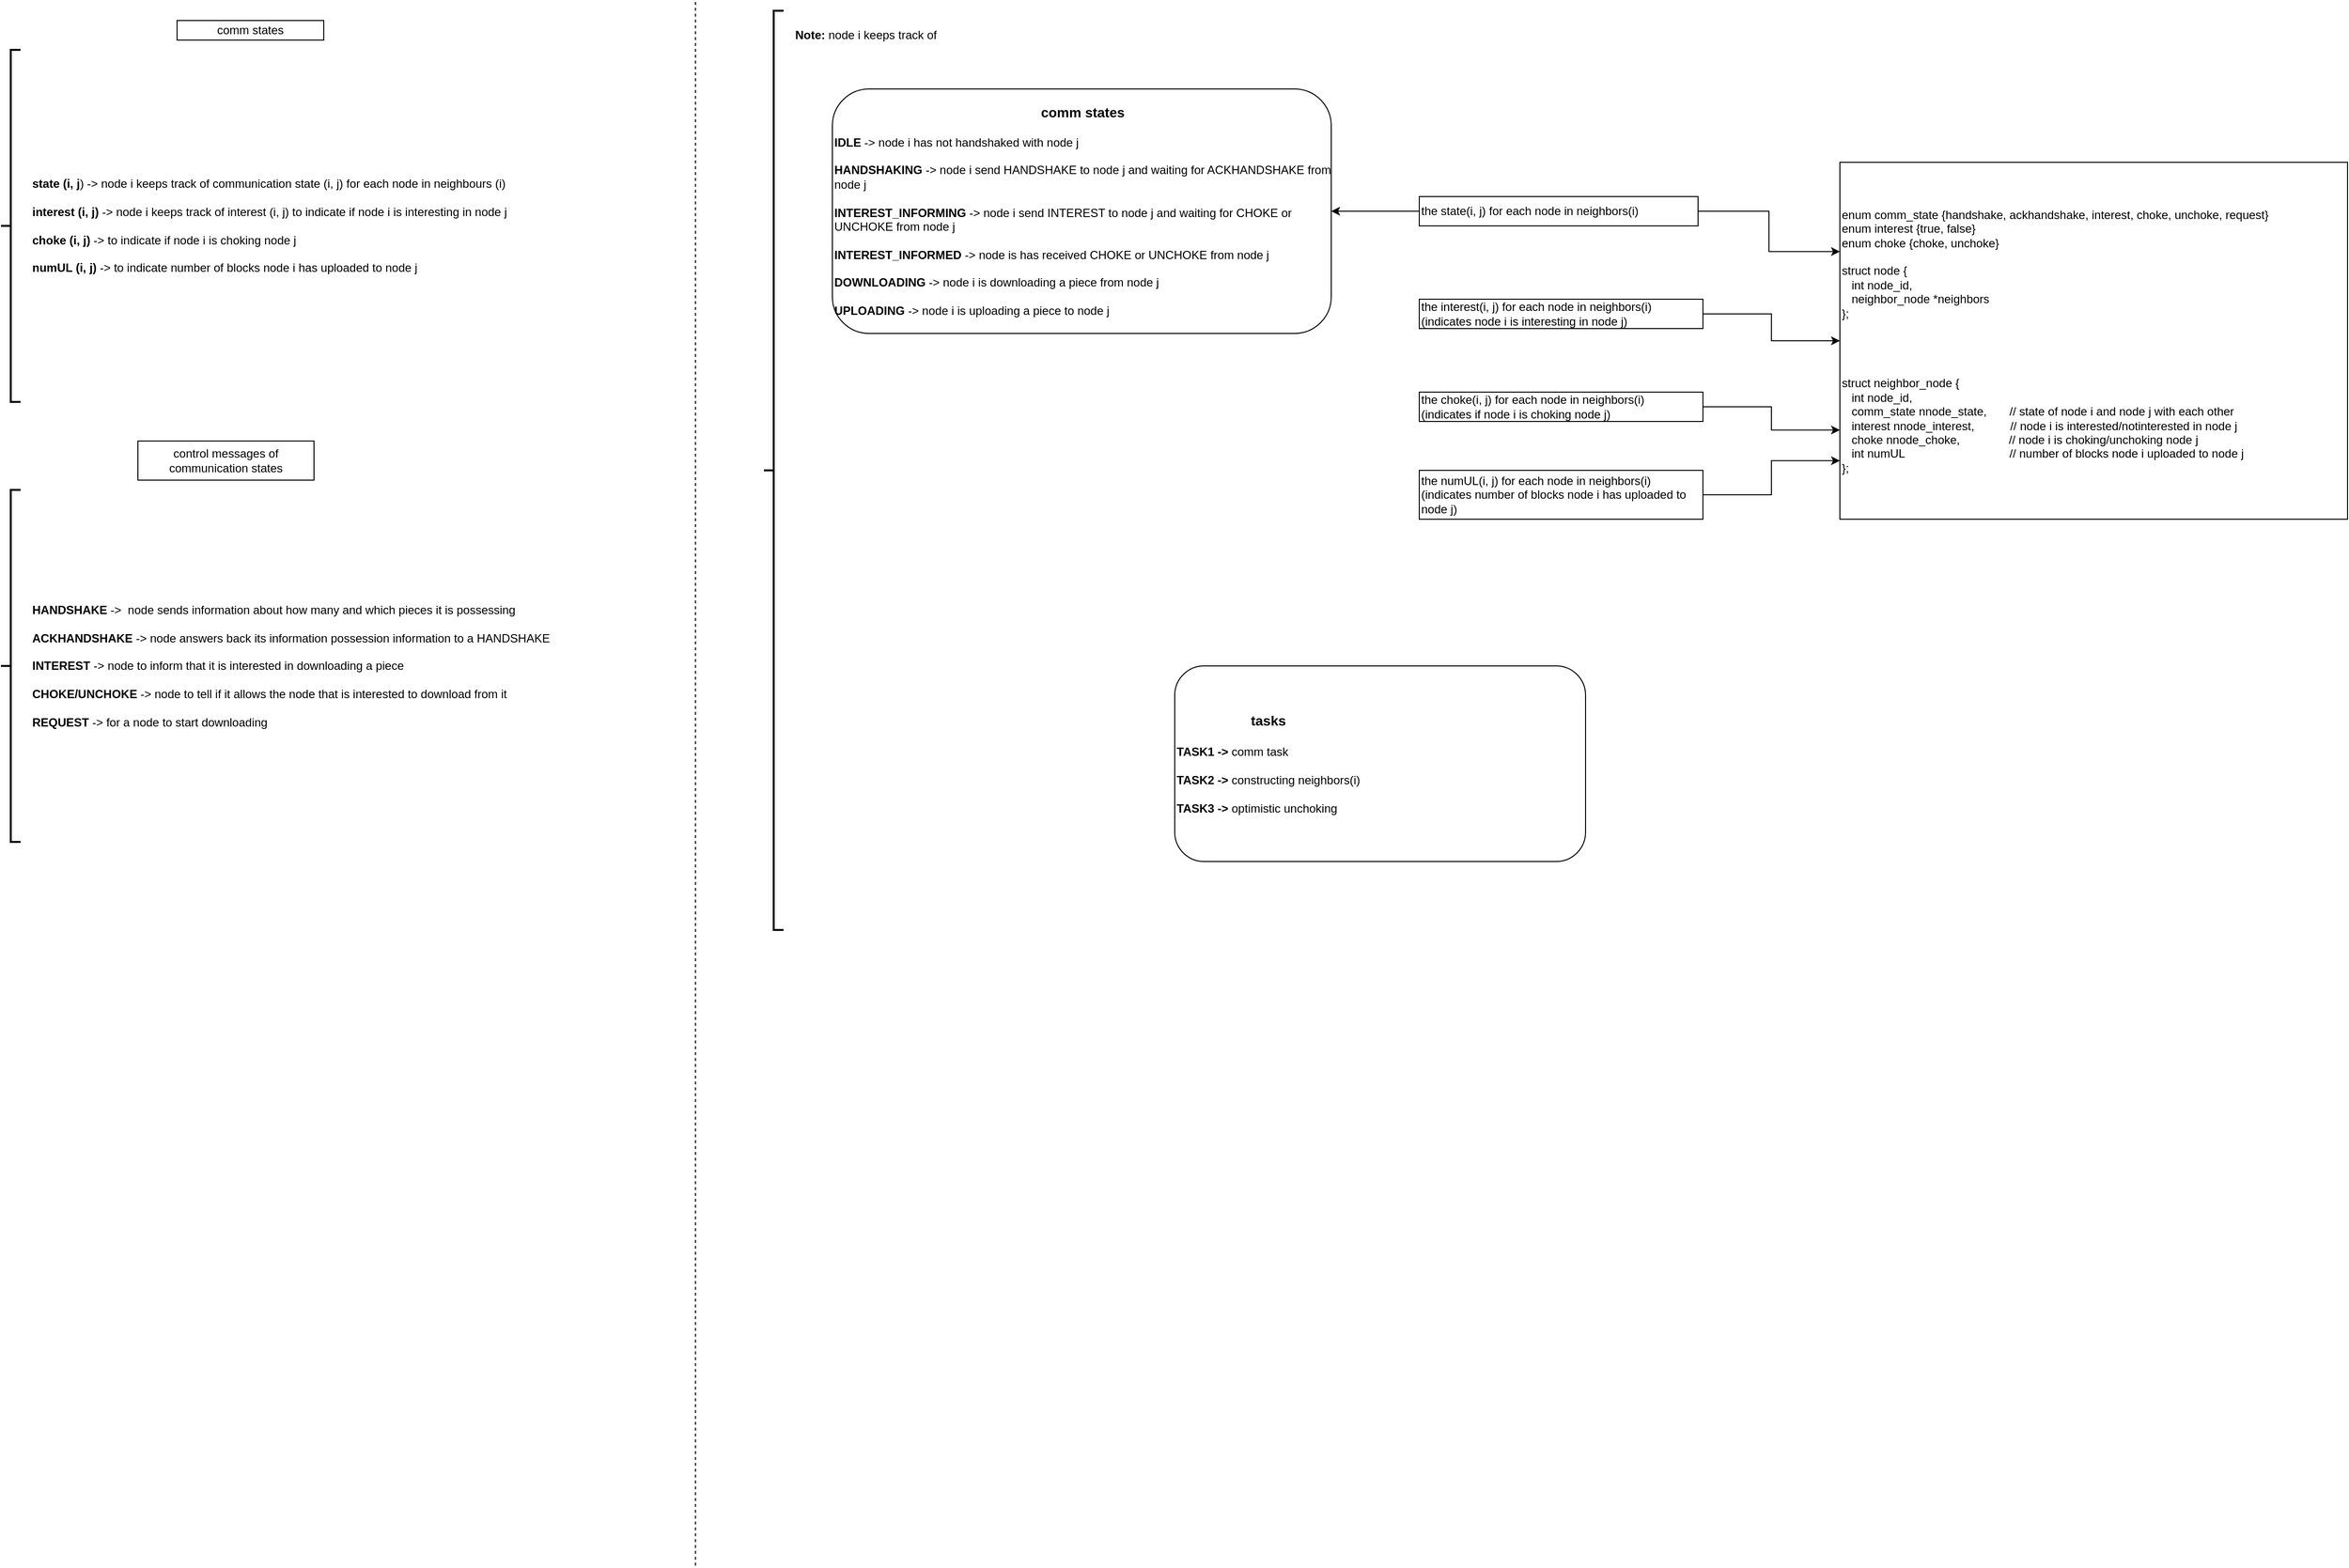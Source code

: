 <mxfile version="14.1.8" type="device" pages="5"><diagram id="4UfD8jOCUlF_vkm6RshU" name="algorithm"><mxGraphModel dx="1186" dy="697" grid="1" gridSize="10" guides="1" tooltips="1" connect="1" arrows="1" fold="1" page="1" pageScale="1" pageWidth="4681" pageHeight="3300" math="0" shadow="0"><root><mxCell id="I2JdHuJaD18z7ugjCq_c-0"/><mxCell id="I2JdHuJaD18z7ugjCq_c-1" parent="I2JdHuJaD18z7ugjCq_c-0"/><mxCell id="I2JdHuJaD18z7ugjCq_c-2" value="" style="strokeWidth=2;html=1;shape=mxgraph.flowchart.annotation_2;align=left;labelPosition=right;pointerEvents=1;" parent="I2JdHuJaD18z7ugjCq_c-1" vertex="1"><mxGeometry x="510" y="660" width="20" height="360" as="geometry"/></mxCell><mxCell id="I2JdHuJaD18z7ugjCq_c-4" value="&lt;div style=&quot;text-align: justify&quot;&gt;&lt;b&gt;HANDSHAKE&lt;/b&gt; -&amp;gt;&amp;nbsp; node sends information about how many and which pieces it is possessing&lt;/div&gt;&lt;div style=&quot;text-align: justify&quot;&gt;&lt;br&gt;&lt;/div&gt;&lt;div style=&quot;text-align: justify&quot;&gt;&lt;b&gt;ACKHANDSHAKE&lt;/b&gt; -&amp;gt; node answers back its information possession information to a HANDSHAKE&lt;/div&gt;&lt;div style=&quot;text-align: justify&quot;&gt;&lt;br&gt;&lt;/div&gt;&lt;div style=&quot;text-align: justify&quot;&gt;&lt;b&gt;INTEREST&lt;/b&gt; -&amp;gt; node to inform that it is interested in downloading a piece&lt;/div&gt;&lt;div style=&quot;text-align: justify&quot;&gt;&lt;br&gt;&lt;/div&gt;&lt;div style=&quot;text-align: justify&quot;&gt;&lt;b&gt;CHOKE/UNCHOKE &lt;/b&gt;-&amp;gt; node to tell if it allows the node that is interested to download from it&lt;/div&gt;&lt;div style=&quot;text-align: justify&quot;&gt;&lt;br&gt;&lt;/div&gt;&lt;div style=&quot;text-align: justify&quot;&gt;&lt;b&gt;REQUEST&lt;/b&gt; -&amp;gt; for a node to start downloading&lt;/div&gt;" style="text;html=1;strokeColor=none;fillColor=none;align=left;verticalAlign=middle;whiteSpace=wrap;rounded=0;" parent="I2JdHuJaD18z7ugjCq_c-1" vertex="1"><mxGeometry x="540" y="670" width="620" height="340" as="geometry"/></mxCell><mxCell id="I2JdHuJaD18z7ugjCq_c-8" value="control messages of communication states" style="rounded=0;whiteSpace=wrap;html=1;" parent="I2JdHuJaD18z7ugjCq_c-1" vertex="1"><mxGeometry x="650" y="610" width="180" height="40" as="geometry"/></mxCell><mxCell id="I2JdHuJaD18z7ugjCq_c-9" value="comm states" style="rounded=0;whiteSpace=wrap;html=1;" parent="I2JdHuJaD18z7ugjCq_c-1" vertex="1"><mxGeometry x="690" y="180" width="150" height="20" as="geometry"/></mxCell><mxCell id="I2JdHuJaD18z7ugjCq_c-10" value="" style="endArrow=none;dashed=1;html=1;" parent="I2JdHuJaD18z7ugjCq_c-1" edge="1"><mxGeometry width="50" height="50" relative="1" as="geometry"><mxPoint x="1220" y="1760" as="sourcePoint"/><mxPoint x="1220" y="160" as="targetPoint"/><Array as="points"><mxPoint x="1220" y="570"/></Array></mxGeometry></mxCell><mxCell id="I2JdHuJaD18z7ugjCq_c-11" value="" style="strokeWidth=2;html=1;shape=mxgraph.flowchart.annotation_2;align=left;labelPosition=right;pointerEvents=1;" parent="I2JdHuJaD18z7ugjCq_c-1" vertex="1"><mxGeometry x="510" y="210" width="20" height="360" as="geometry"/></mxCell><mxCell id="I2JdHuJaD18z7ugjCq_c-12" value="&lt;div style=&quot;text-align: justify&quot;&gt;&lt;b&gt;state (i, j&lt;/b&gt;) -&amp;gt; node i keeps track of communication state (i, j) for each node in neighbours (i)&lt;/div&gt;&lt;div style=&quot;text-align: justify&quot;&gt;&lt;br&gt;&lt;/div&gt;&lt;div style=&quot;text-align: justify&quot;&gt;&lt;b&gt;interest (i, j)&lt;/b&gt; -&amp;gt; node i keeps track of interest (i, j) to indicate if node i is interesting in node j&lt;/div&gt;&lt;div style=&quot;text-align: justify&quot;&gt;&lt;br&gt;&lt;/div&gt;&lt;div style=&quot;text-align: justify&quot;&gt;&lt;b&gt;choke (i, j)&lt;/b&gt; -&amp;gt; to indicate if node i is choking node j&lt;/div&gt;&lt;div style=&quot;text-align: justify&quot;&gt;&lt;br&gt;&lt;/div&gt;&lt;div style=&quot;text-align: justify&quot;&gt;&lt;b&gt;numUL (i, j)&lt;/b&gt; -&amp;gt; to indicate number of blocks node i has uploaded to node j&lt;/div&gt;" style="text;html=1;strokeColor=none;fillColor=none;align=left;verticalAlign=middle;whiteSpace=wrap;rounded=0;" parent="I2JdHuJaD18z7ugjCq_c-1" vertex="1"><mxGeometry x="540" y="220" width="530" height="340" as="geometry"/></mxCell><mxCell id="lC3VfjP7beDwchj3hWdS-1" value="" style="strokeWidth=2;html=1;shape=mxgraph.flowchart.annotation_2;align=left;labelPosition=right;pointerEvents=1;" parent="I2JdHuJaD18z7ugjCq_c-1" vertex="1"><mxGeometry x="1290" y="170" width="20" height="940" as="geometry"/></mxCell><mxCell id="lC3VfjP7beDwchj3hWdS-2" value="&lt;div style=&quot;text-align: justify&quot;&gt;&lt;b&gt;Note:&lt;/b&gt;&amp;nbsp;node i keeps track of&lt;/div&gt;" style="text;html=1;strokeColor=none;fillColor=none;align=left;verticalAlign=middle;whiteSpace=wrap;rounded=0;" parent="I2JdHuJaD18z7ugjCq_c-1" vertex="1"><mxGeometry x="1320" y="180" width="390" height="30" as="geometry"/></mxCell><mxCell id="lC3VfjP7beDwchj3hWdS-22" style="edgeStyle=orthogonalEdgeStyle;rounded=0;orthogonalLoop=1;jettySize=auto;html=1;exitX=0;exitY=0.5;exitDx=0;exitDy=0;" parent="I2JdHuJaD18z7ugjCq_c-1" source="lC3VfjP7beDwchj3hWdS-5" target="lC3VfjP7beDwchj3hWdS-20" edge="1"><mxGeometry relative="1" as="geometry"/></mxCell><mxCell id="lC3VfjP7beDwchj3hWdS-32" style="edgeStyle=orthogonalEdgeStyle;rounded=0;orthogonalLoop=1;jettySize=auto;html=1;entryX=0;entryY=0.25;entryDx=0;entryDy=0;" parent="I2JdHuJaD18z7ugjCq_c-1" source="lC3VfjP7beDwchj3hWdS-5" target="lC3VfjP7beDwchj3hWdS-26" edge="1"><mxGeometry relative="1" as="geometry"/></mxCell><mxCell id="lC3VfjP7beDwchj3hWdS-5" value="the state(i, j) for each node in neighbors(i)" style="rounded=0;whiteSpace=wrap;html=1;align=left;" parent="I2JdHuJaD18z7ugjCq_c-1" vertex="1"><mxGeometry x="1960" y="360" width="285" height="30" as="geometry"/></mxCell><mxCell id="lC3VfjP7beDwchj3hWdS-37" style="edgeStyle=orthogonalEdgeStyle;rounded=0;orthogonalLoop=1;jettySize=auto;html=1;exitX=1;exitY=0.5;exitDx=0;exitDy=0;entryX=0;entryY=0.5;entryDx=0;entryDy=0;" parent="I2JdHuJaD18z7ugjCq_c-1" source="lC3VfjP7beDwchj3hWdS-8" target="lC3VfjP7beDwchj3hWdS-26" edge="1"><mxGeometry relative="1" as="geometry"/></mxCell><mxCell id="lC3VfjP7beDwchj3hWdS-8" value="the interest(i, j) for each node in neighbors(i)&lt;br&gt;(indicates node i is interesting in node j)" style="rounded=0;whiteSpace=wrap;html=1;align=left;" parent="I2JdHuJaD18z7ugjCq_c-1" vertex="1"><mxGeometry x="1960" y="465" width="290" height="30" as="geometry"/></mxCell><mxCell id="lC3VfjP7beDwchj3hWdS-20" value="&lt;div style=&quot;text-align: center&quot;&gt;&lt;span&gt;&lt;b&gt;&lt;font style=&quot;font-size: 14px&quot;&gt;comm states&lt;/font&gt;&lt;/b&gt;&lt;/span&gt;&lt;/div&gt;&lt;div style=&quot;text-align: center&quot;&gt;&lt;br&gt;&lt;/div&gt;&lt;b&gt;IDLE&lt;/b&gt; -&amp;gt; node i has not handshaked with node j&lt;br&gt;&lt;br&gt;&lt;b&gt;HANDSHAKING&lt;/b&gt; -&amp;gt; node i send HANDSHAKE to node j and waiting for ACKHANDSHAKE from node j&lt;br&gt;&lt;br&gt;&lt;b&gt;INTEREST_INFORMING&lt;/b&gt; -&amp;gt; node i send INTEREST to node j and waiting for CHOKE or UNCHOKE from node j&lt;br&gt;&lt;br&gt;&lt;b&gt;INTEREST_INFORMED&lt;/b&gt; -&amp;gt; node is has received CHOKE or UNCHOKE from node j&lt;br&gt;&lt;br&gt;&lt;b&gt;DOWNLOADING&lt;/b&gt; -&amp;gt; node i is downloading a piece from node j&lt;br&gt;&lt;br&gt;&lt;b&gt;UPLOADING&lt;/b&gt; -&amp;gt; node i is uploading a piece to node j" style="rounded=1;whiteSpace=wrap;html=1;align=left;" parent="I2JdHuJaD18z7ugjCq_c-1" vertex="1"><mxGeometry x="1360" y="250" width="510" height="250" as="geometry"/></mxCell><mxCell id="lC3VfjP7beDwchj3hWdS-26" value="&lt;div style=&quot;font-family: &amp;#34;helvetica&amp;#34;&quot;&gt;enum comm_state {handshake, ackhandshake, interest, choke, unchoke, request}&lt;/div&gt;&lt;div style=&quot;font-family: &amp;#34;helvetica&amp;#34;&quot;&gt;enum interest {true, false}&lt;/div&gt;&lt;div style=&quot;font-family: &amp;#34;helvetica&amp;#34;&quot;&gt;enum choke {choke, unchoke}&lt;/div&gt;&lt;div style=&quot;font-family: &amp;#34;helvetica&amp;#34;&quot;&gt;&lt;/div&gt;&lt;div style=&quot;font-family: &amp;#34;helvetica&amp;#34;&quot;&gt;&lt;br&gt;&lt;/div&gt;&lt;div style=&quot;font-family: &amp;#34;helvetica&amp;#34;&quot;&gt;struct node {&lt;/div&gt;&lt;div style=&quot;font-family: &amp;#34;helvetica&amp;#34;&quot;&gt;&amp;nbsp; &amp;nbsp;int node_id,&lt;/div&gt;&lt;div style=&quot;font-family: &amp;#34;helvetica&amp;#34;&quot;&gt;&amp;nbsp; &amp;nbsp;neighbor_node *neighbors&lt;/div&gt;&lt;div style=&quot;font-family: &amp;#34;helvetica&amp;#34;&quot;&gt;};&lt;/div&gt;&lt;div style=&quot;font-family: &amp;#34;helvetica&amp;#34;&quot;&gt;&lt;br&gt;&lt;/div&gt;&lt;div style=&quot;font-family: &amp;#34;helvetica&amp;#34;&quot;&gt;&lt;br&gt;&lt;/div&gt;&lt;div style=&quot;font-family: &amp;#34;helvetica&amp;#34;&quot;&gt;&lt;br&gt;&lt;/div&gt;&lt;div style=&quot;font-family: &amp;#34;helvetica&amp;#34;&quot;&gt;&lt;br&gt;&lt;/div&gt;&lt;div style=&quot;font-family: &amp;#34;helvetica&amp;#34;&quot;&gt;struct neighbor_node {&lt;/div&gt;&lt;div style=&quot;font-family: &amp;#34;helvetica&amp;#34;&quot;&gt;&amp;nbsp; &amp;nbsp;int node_id,&lt;/div&gt;&lt;div style=&quot;font-family: &amp;#34;helvetica&amp;#34;&quot;&gt;&amp;nbsp; &amp;nbsp;comm_state nnode_state,&amp;nbsp; &amp;nbsp; &amp;nbsp; &amp;nbsp;// state of node i and node j with each other&lt;/div&gt;&lt;div style=&quot;font-family: &amp;#34;helvetica&amp;#34;&quot;&gt;&amp;nbsp; &amp;nbsp;interest nnode_interest,&amp;nbsp; &amp;nbsp; &amp;nbsp; &amp;nbsp; &amp;nbsp; &amp;nbsp;// node i is interested/notinterested in node j&lt;/div&gt;&lt;div style=&quot;font-family: &amp;#34;helvetica&amp;#34;&quot;&gt;&amp;nbsp; &amp;nbsp;choke nnode_choke,&amp;nbsp; &amp;nbsp; &amp;nbsp; &amp;nbsp; &amp;nbsp; &amp;nbsp; &amp;nbsp; &amp;nbsp;// node i is choking/unchoking node j&lt;/div&gt;&lt;div style=&quot;font-family: &amp;#34;helvetica&amp;#34;&quot;&gt;&amp;nbsp; &amp;nbsp;int numUL&amp;nbsp; &amp;nbsp; &amp;nbsp; &amp;nbsp; &amp;nbsp; &amp;nbsp; &amp;nbsp; &amp;nbsp; &amp;nbsp; &amp;nbsp; &amp;nbsp; &amp;nbsp; &amp;nbsp; &amp;nbsp; &amp;nbsp; &amp;nbsp; // number of blocks node i uploaded to node j&lt;span&gt;&amp;nbsp;&lt;/span&gt;&lt;/div&gt;&lt;div style=&quot;font-family: &amp;#34;helvetica&amp;#34;&quot;&gt;};&lt;/div&gt;" style="rounded=0;whiteSpace=wrap;html=1;align=left;" parent="I2JdHuJaD18z7ugjCq_c-1" vertex="1"><mxGeometry x="2390" y="325" width="519" height="365" as="geometry"/></mxCell><mxCell id="lC3VfjP7beDwchj3hWdS-36" style="edgeStyle=orthogonalEdgeStyle;rounded=0;orthogonalLoop=1;jettySize=auto;html=1;exitX=1;exitY=0.5;exitDx=0;exitDy=0;entryX=0;entryY=0.75;entryDx=0;entryDy=0;" parent="I2JdHuJaD18z7ugjCq_c-1" source="lC3VfjP7beDwchj3hWdS-28" target="lC3VfjP7beDwchj3hWdS-26" edge="1"><mxGeometry relative="1" as="geometry"><mxPoint x="2320" y="530" as="targetPoint"/></mxGeometry></mxCell><mxCell id="lC3VfjP7beDwchj3hWdS-28" value="the choke(i, j) for each node in neighbors(i)&lt;br&gt;(indicates if node i is choking node j)" style="rounded=0;whiteSpace=wrap;html=1;align=left;" parent="I2JdHuJaD18z7ugjCq_c-1" vertex="1"><mxGeometry x="1960" y="560" width="290" height="30" as="geometry"/></mxCell><mxCell id="lC3VfjP7beDwchj3hWdS-35" style="edgeStyle=orthogonalEdgeStyle;rounded=0;orthogonalLoop=1;jettySize=auto;html=1;entryX=0;entryY=0.836;entryDx=0;entryDy=0;entryPerimeter=0;" parent="I2JdHuJaD18z7ugjCq_c-1" source="lC3VfjP7beDwchj3hWdS-29" target="lC3VfjP7beDwchj3hWdS-26" edge="1"><mxGeometry relative="1" as="geometry"><mxPoint x="2330" y="665" as="targetPoint"/></mxGeometry></mxCell><mxCell id="lC3VfjP7beDwchj3hWdS-29" value="the numUL(i, j) for each node in neighbors(i)&lt;br&gt;(indicates number of blocks node i has uploaded to node j)" style="rounded=0;whiteSpace=wrap;html=1;align=left;" parent="I2JdHuJaD18z7ugjCq_c-1" vertex="1"><mxGeometry x="1960" y="640" width="290" height="50" as="geometry"/></mxCell><mxCell id="cf-HLOQPrGNhZ0iYWRr7-0" value="&lt;div style=&quot;text-align: center&quot;&gt;&lt;span style=&quot;font-size: 14px&quot;&gt;&lt;b&gt;tasks&lt;/b&gt;&lt;/span&gt;&lt;/div&gt;&lt;div&gt;&lt;span style=&quot;font-size: 14px&quot;&gt;&lt;b&gt;&lt;br&gt;&lt;/b&gt;&lt;/span&gt;&lt;/div&gt;&lt;div&gt;&lt;b&gt;TASK1 -&amp;gt;&lt;/b&gt;&amp;nbsp;comm task&lt;/div&gt;&lt;b&gt;&lt;div&gt;&lt;br&gt;&lt;/div&gt;&lt;/b&gt;&lt;div&gt;&lt;b&gt;TASK2 -&amp;gt;&lt;/b&gt;&amp;nbsp;constructing neighbors(i)&lt;/div&gt;&lt;div&gt;&lt;br&gt;&lt;/div&gt;&lt;div&gt;&lt;b&gt;TASK3 -&amp;gt;&lt;/b&gt;&amp;nbsp;optimistic unchoking&lt;/div&gt;" style="rounded=1;whiteSpace=wrap;html=1;align=left;" parent="I2JdHuJaD18z7ugjCq_c-1" vertex="1"><mxGeometry x="1710" y="840" width="420" height="200" as="geometry"/></mxCell></root></mxGraphModel></diagram><diagram id="8723uHIAqCHVjV8Ifq9b" name="leecher_mode"><mxGraphModel dx="1186" dy="697" grid="1" gridSize="10" guides="1" tooltips="1" connect="1" arrows="1" fold="1" page="1" pageScale="1" pageWidth="4681" pageHeight="3300" math="0" shadow="0"><root><mxCell id="0"/><mxCell id="1" parent="0"/><mxCell id="SYNghIYDAtBIrq9yIGGS-1" value="" style="endArrow=none;html=1;" parent="1" edge="1"><mxGeometry width="50" height="50" relative="1" as="geometry"><mxPoint x="1580" y="1040" as="sourcePoint"/><mxPoint x="1580" y="225" as="targetPoint"/></mxGeometry></mxCell><mxCell id="SYNghIYDAtBIrq9yIGGS-2" value="" style="endArrow=none;html=1;" parent="1" edge="1"><mxGeometry width="50" height="50" relative="1" as="geometry"><mxPoint x="2020" y="1040" as="sourcePoint"/><mxPoint x="2020" y="225" as="targetPoint"/></mxGeometry></mxCell><mxCell id="SYNghIYDAtBIrq9yIGGS-3" value="" style="endArrow=classic;html=1;" parent="1" edge="1"><mxGeometry width="50" height="50" relative="1" as="geometry"><mxPoint x="1580" y="285" as="sourcePoint"/><mxPoint x="2020" y="285" as="targetPoint"/></mxGeometry></mxCell><mxCell id="SYNghIYDAtBIrq9yIGGS-4" value="&lt;font style=&quot;font-size: 24px&quot;&gt;&lt;b&gt;peer-to-peer design&lt;/b&gt;&lt;/font&gt;" style="text;html=1;strokeColor=none;fillColor=none;align=center;verticalAlign=middle;whiteSpace=wrap;rounded=0;" parent="1" vertex="1"><mxGeometry x="210" y="50" width="290" height="75" as="geometry"/></mxCell><mxCell id="SYNghIYDAtBIrq9yIGGS-5" value="handshake" style="text;html=1;strokeColor=none;fillColor=none;align=center;verticalAlign=middle;whiteSpace=wrap;rounded=0;" parent="1" vertex="1"><mxGeometry x="1690" y="255" width="200" height="20" as="geometry"/></mxCell><mxCell id="SYNghIYDAtBIrq9yIGGS-6" value="node i" style="text;html=1;strokeColor=none;fillColor=none;align=center;verticalAlign=middle;whiteSpace=wrap;rounded=0;" parent="1" vertex="1"><mxGeometry x="1480" y="275" width="100" height="20" as="geometry"/></mxCell><mxCell id="SYNghIYDAtBIrq9yIGGS-7" value="node x&lt;br&gt;(x -&amp;gt; all the neighbours of node i)" style="text;html=1;strokeColor=none;fillColor=none;align=center;verticalAlign=middle;whiteSpace=wrap;rounded=0;" parent="1" vertex="1"><mxGeometry x="2020" y="265" width="190" height="40" as="geometry"/></mxCell><mxCell id="SYNghIYDAtBIrq9yIGGS-8" value="state (i, x) = handshaking" style="text;html=1;strokeColor=none;fillColor=none;align=center;verticalAlign=middle;whiteSpace=wrap;rounded=0;" parent="1" vertex="1"><mxGeometry x="1410" y="295" width="170" height="30" as="geometry"/></mxCell><mxCell id="SYNghIYDAtBIrq9yIGGS-9" value="" style="endArrow=classic;html=1;" parent="1" edge="1"><mxGeometry width="50" height="50" relative="1" as="geometry"><mxPoint x="2020" y="365" as="sourcePoint"/><mxPoint x="1580" y="365" as="targetPoint"/></mxGeometry></mxCell><mxCell id="SYNghIYDAtBIrq9yIGGS-10" value="ack handshake" style="text;html=1;strokeColor=none;fillColor=none;align=center;verticalAlign=middle;whiteSpace=wrap;rounded=0;" parent="1" vertex="1"><mxGeometry x="1700" y="335" width="200" height="20" as="geometry"/></mxCell><mxCell id="SYNghIYDAtBIrq9yIGGS-11" value="node j" style="text;html=1;strokeColor=none;fillColor=none;align=center;verticalAlign=middle;whiteSpace=wrap;rounded=0;" parent="1" vertex="1"><mxGeometry x="2020" y="355" width="110" height="20" as="geometry"/></mxCell><mxCell id="SYNghIYDAtBIrq9yIGGS-12" value="node i" style="text;html=1;strokeColor=none;fillColor=none;align=center;verticalAlign=middle;whiteSpace=wrap;rounded=0;" parent="1" vertex="1"><mxGeometry x="1480" y="355" width="100" height="20" as="geometry"/></mxCell><mxCell id="SYNghIYDAtBIrq9yIGGS-13" value="state (i, j) = handshaked" style="text;html=1;strokeColor=none;fillColor=none;align=center;verticalAlign=middle;whiteSpace=wrap;rounded=0;" parent="1" vertex="1"><mxGeometry x="1410" y="375" width="170" height="30" as="geometry"/></mxCell><mxCell id="SYNghIYDAtBIrq9yIGGS-14" value="" style="endArrow=classic;html=1;" parent="1" edge="1"><mxGeometry width="50" height="50" relative="1" as="geometry"><mxPoint x="1580.0" y="505" as="sourcePoint"/><mxPoint x="2020" y="505" as="targetPoint"/></mxGeometry></mxCell><mxCell id="SYNghIYDAtBIrq9yIGGS-15" value="interest" style="text;html=1;strokeColor=none;fillColor=none;align=center;verticalAlign=middle;whiteSpace=wrap;rounded=0;" parent="1" vertex="1"><mxGeometry x="1690" y="475" width="200" height="20" as="geometry"/></mxCell><mxCell id="SYNghIYDAtBIrq9yIGGS-16" value="node i" style="text;html=1;strokeColor=none;fillColor=none;align=center;verticalAlign=middle;whiteSpace=wrap;rounded=0;" parent="1" vertex="1"><mxGeometry x="1480" y="495" width="100" height="20" as="geometry"/></mxCell><mxCell id="SYNghIYDAtBIrq9yIGGS-17" value="state (i, j) = interest_informing" style="text;html=1;strokeColor=none;fillColor=none;align=center;verticalAlign=middle;whiteSpace=wrap;rounded=0;" parent="1" vertex="1"><mxGeometry x="1380" y="515" width="200" height="30" as="geometry"/></mxCell><mxCell id="SYNghIYDAtBIrq9yIGGS-18" value="" style="endArrow=none;dashed=1;html=1;" parent="1" edge="1"><mxGeometry width="50" height="50" relative="1" as="geometry"><mxPoint x="1380" y="435" as="sourcePoint"/><mxPoint x="2180" y="435" as="targetPoint"/></mxGeometry></mxCell><mxCell id="SYNghIYDAtBIrq9yIGGS-19" value="interest (i, j) = true" style="text;html=1;strokeColor=none;fillColor=none;align=center;verticalAlign=middle;whiteSpace=wrap;rounded=0;" parent="1" vertex="1"><mxGeometry x="1440" y="455" width="130" height="20" as="geometry"/></mxCell><mxCell id="SYNghIYDAtBIrq9yIGGS-20" value="node j" style="text;html=1;strokeColor=none;fillColor=none;align=center;verticalAlign=middle;whiteSpace=wrap;rounded=0;" parent="1" vertex="1"><mxGeometry x="2020" y="495" width="110" height="20" as="geometry"/></mxCell><mxCell id="SYNghIYDAtBIrq9yIGGS-21" value="" style="endArrow=none;dashed=1;html=1;" parent="1" edge="1"><mxGeometry width="50" height="50" relative="1" as="geometry"><mxPoint x="1380.0" y="575" as="sourcePoint"/><mxPoint x="2180" y="575" as="targetPoint"/></mxGeometry></mxCell><mxCell id="SYNghIYDAtBIrq9yIGGS-22" value="" style="endArrow=classic;html=1;" parent="1" edge="1"><mxGeometry width="50" height="50" relative="1" as="geometry"><mxPoint x="2020" y="625" as="sourcePoint"/><mxPoint x="1580.0" y="625" as="targetPoint"/></mxGeometry></mxCell><mxCell id="SYNghIYDAtBIrq9yIGGS-23" value="if choke" style="text;html=1;strokeColor=none;fillColor=none;align=center;verticalAlign=middle;whiteSpace=wrap;rounded=0;" parent="1" vertex="1"><mxGeometry x="1700" y="595" width="200" height="20" as="geometry"/></mxCell><mxCell id="SYNghIYDAtBIrq9yIGGS-24" value="node j" style="text;html=1;strokeColor=none;fillColor=none;align=center;verticalAlign=middle;whiteSpace=wrap;rounded=0;" parent="1" vertex="1"><mxGeometry x="2020" y="615" width="110" height="20" as="geometry"/></mxCell><mxCell id="SYNghIYDAtBIrq9yIGGS-25" value="" style="endArrow=none;dashed=1;html=1;" parent="1" edge="1"><mxGeometry width="50" height="50" relative="1" as="geometry"><mxPoint x="1380.0" y="685" as="sourcePoint"/><mxPoint x="2180" y="685" as="targetPoint"/></mxGeometry></mxCell><mxCell id="SYNghIYDAtBIrq9yIGGS-26" value="state (i, j) = handshaked" style="text;html=1;strokeColor=none;fillColor=none;align=center;verticalAlign=middle;whiteSpace=wrap;rounded=0;" parent="1" vertex="1"><mxGeometry x="1380" y="590" width="200" height="30" as="geometry"/></mxCell><mxCell id="SYNghIYDAtBIrq9yIGGS-27" value="interest (i, j) = false&lt;br&gt;(node i stops sending messages to node j for 5 seconds)" style="text;html=1;strokeColor=none;fillColor=none;align=center;verticalAlign=middle;whiteSpace=wrap;rounded=0;" parent="1" vertex="1"><mxGeometry x="1350" y="620" width="230" height="45" as="geometry"/></mxCell><mxCell id="SYNghIYDAtBIrq9yIGGS-28" value="list of neighbours" style="rounded=1;whiteSpace=wrap;html=1;" parent="1" vertex="1"><mxGeometry x="2190" y="610" width="70" height="100" as="geometry"/></mxCell><mxCell id="SYNghIYDAtBIrq9yIGGS-29" value="neighbours (i)" style="text;html=1;strokeColor=none;fillColor=none;align=center;verticalAlign=middle;whiteSpace=wrap;rounded=0;" parent="1" vertex="1"><mxGeometry x="2170" y="590" width="100" height="20" as="geometry"/></mxCell><mxCell id="SYNghIYDAtBIrq9yIGGS-30" value="" style="endArrow=classic;html=1;" parent="1" edge="1"><mxGeometry width="50" height="50" relative="1" as="geometry"><mxPoint x="2020" y="740" as="sourcePoint"/><mxPoint x="1580.0" y="740" as="targetPoint"/></mxGeometry></mxCell><mxCell id="SYNghIYDAtBIrq9yIGGS-31" value="if unchoke" style="text;html=1;strokeColor=none;fillColor=none;align=center;verticalAlign=middle;whiteSpace=wrap;rounded=0;" parent="1" vertex="1"><mxGeometry x="1700" y="710" width="200" height="20" as="geometry"/></mxCell><mxCell id="SYNghIYDAtBIrq9yIGGS-32" value="node j" style="text;html=1;strokeColor=none;fillColor=none;align=center;verticalAlign=middle;whiteSpace=wrap;rounded=0;" parent="1" vertex="1"><mxGeometry x="2020" y="730" width="110" height="20" as="geometry"/></mxCell><mxCell id="SYNghIYDAtBIrq9yIGGS-33" value="state (i, j) = interest_informed" style="text;html=1;strokeColor=none;fillColor=none;align=center;verticalAlign=middle;whiteSpace=wrap;rounded=0;" parent="1" vertex="1"><mxGeometry x="1380" y="705" width="200" height="30" as="geometry"/></mxCell><mxCell id="SYNghIYDAtBIrq9yIGGS-35" value="" style="endArrow=classic;html=1;" parent="1" edge="1"><mxGeometry width="50" height="50" relative="1" as="geometry"><mxPoint x="1580.0" y="815" as="sourcePoint"/><mxPoint x="2020" y="815" as="targetPoint"/></mxGeometry></mxCell><mxCell id="SYNghIYDAtBIrq9yIGGS-36" value="request" style="text;html=1;strokeColor=none;fillColor=none;align=center;verticalAlign=middle;whiteSpace=wrap;rounded=0;" parent="1" vertex="1"><mxGeometry x="1690" y="785" width="200" height="20" as="geometry"/></mxCell><mxCell id="SYNghIYDAtBIrq9yIGGS-37" value="node j" style="text;html=1;strokeColor=none;fillColor=none;align=center;verticalAlign=middle;whiteSpace=wrap;rounded=0;" parent="1" vertex="1"><mxGeometry x="2020" y="805" width="110" height="20" as="geometry"/></mxCell><mxCell id="SYNghIYDAtBIrq9yIGGS-38" value="node i" style="text;html=1;strokeColor=none;fillColor=none;align=center;verticalAlign=middle;whiteSpace=wrap;rounded=0;" parent="1" vertex="1"><mxGeometry x="1480" y="805" width="100" height="20" as="geometry"/></mxCell><mxCell id="SYNghIYDAtBIrq9yIGGS-39" value="state (i, j) = downloading" style="text;html=1;strokeColor=none;fillColor=none;align=center;verticalAlign=middle;whiteSpace=wrap;rounded=0;" parent="1" vertex="1"><mxGeometry x="1380" y="825" width="200" height="30" as="geometry"/></mxCell><mxCell id="SYNghIYDAtBIrq9yIGGS-41" value="&lt;br&gt;node i sets state (i, j) = handshaked&lt;br&gt;&lt;br&gt;interest (i, j) = false" style="text;html=1;strokeColor=none;fillColor=none;align=center;verticalAlign=middle;whiteSpace=wrap;rounded=0;" parent="1" vertex="1"><mxGeometry x="1410" y="910" width="140" height="80" as="geometry"/></mxCell><mxCell id="SYNghIYDAtBIrq9yIGGS-43" value="leecher mode" style="rounded=0;whiteSpace=wrap;html=1;" parent="1" vertex="1"><mxGeometry x="1725" y="155" width="150" height="20" as="geometry"/></mxCell><mxCell id="SYNghIYDAtBIrq9yIGGS-44" value="" style="strokeWidth=2;html=1;shape=mxgraph.flowchart.annotation_2;align=left;labelPosition=right;pointerEvents=1;" parent="1" vertex="1"><mxGeometry x="1920" y="130" width="20" height="80" as="geometry"/></mxCell><mxCell id="SYNghIYDAtBIrq9yIGGS-45" value="node i finds pieces from neighbours (i). initially node i sets state (i, j) = idle" style="text;html=1;strokeColor=none;fillColor=none;align=center;verticalAlign=middle;whiteSpace=wrap;rounded=0;" parent="1" vertex="1"><mxGeometry x="1950" y="135" width="180" height="70" as="geometry"/></mxCell><mxCell id="sENBDEG9_yts3p4l_lm2-1" value="" style="endArrow=none;dashed=1;html=1;" parent="1" edge="1"><mxGeometry width="50" height="50" relative="1" as="geometry"><mxPoint x="1120" y="1040" as="sourcePoint"/><mxPoint x="1120" y="120" as="targetPoint"/></mxGeometry></mxCell><mxCell id="sENBDEG9_yts3p4l_lm2-2" value="" style="endArrow=none;dashed=1;html=1;" parent="1" edge="1"><mxGeometry width="50" height="50" relative="1" as="geometry"><mxPoint x="2360" y="1040" as="sourcePoint"/><mxPoint x="2360" y="120" as="targetPoint"/></mxGeometry></mxCell><mxCell id="i5dSUiIfHalQOzXBZLY0-1" value="" style="endArrow=none;html=1;" parent="1" edge="1"><mxGeometry width="50" height="50" relative="1" as="geometry"><mxPoint x="2660" y="790" as="sourcePoint"/><mxPoint x="2660" y="230" as="targetPoint"/></mxGeometry></mxCell><mxCell id="i5dSUiIfHalQOzXBZLY0-2" value="" style="endArrow=none;html=1;" parent="1" edge="1"><mxGeometry width="50" height="50" relative="1" as="geometry"><mxPoint x="3100" y="790" as="sourcePoint"/><mxPoint x="3100" y="230" as="targetPoint"/></mxGeometry></mxCell><mxCell id="i5dSUiIfHalQOzXBZLY0-3" value="" style="endArrow=classic;html=1;" parent="1" edge="1"><mxGeometry width="50" height="50" relative="1" as="geometry"><mxPoint x="2660" y="290" as="sourcePoint"/><mxPoint x="3100" y="290" as="targetPoint"/></mxGeometry></mxCell><mxCell id="i5dSUiIfHalQOzXBZLY0-5" value="handshake" style="text;html=1;strokeColor=none;fillColor=none;align=center;verticalAlign=middle;whiteSpace=wrap;rounded=0;" parent="1" vertex="1"><mxGeometry x="2770" y="260" width="200" height="20" as="geometry"/></mxCell><mxCell id="i5dSUiIfHalQOzXBZLY0-6" value="node i" style="text;html=1;strokeColor=none;fillColor=none;align=center;verticalAlign=middle;whiteSpace=wrap;rounded=0;" parent="1" vertex="1"><mxGeometry x="2560" y="280" width="100" height="20" as="geometry"/></mxCell><mxCell id="i5dSUiIfHalQOzXBZLY0-7" value="state (i, j) -&amp;gt; handshaking" style="text;html=1;strokeColor=none;fillColor=none;align=center;verticalAlign=middle;whiteSpace=wrap;rounded=0;" parent="1" vertex="1"><mxGeometry x="2490" y="300" width="170" height="30" as="geometry"/></mxCell><mxCell id="i5dSUiIfHalQOzXBZLY0-8" value="" style="endArrow=classic;html=1;" parent="1" edge="1"><mxGeometry width="50" height="50" relative="1" as="geometry"><mxPoint x="3100" y="370" as="sourcePoint"/><mxPoint x="2660" y="370" as="targetPoint"/></mxGeometry></mxCell><mxCell id="i5dSUiIfHalQOzXBZLY0-9" value="no response" style="text;html=1;strokeColor=none;fillColor=none;align=center;verticalAlign=middle;whiteSpace=wrap;rounded=0;" parent="1" vertex="1"><mxGeometry x="2770" y="340" width="200" height="20" as="geometry"/></mxCell><mxCell id="i5dSUiIfHalQOzXBZLY0-10" value="node j" style="text;html=1;strokeColor=none;fillColor=none;align=center;verticalAlign=middle;whiteSpace=wrap;rounded=0;" parent="1" vertex="1"><mxGeometry x="3100" y="360" width="110" height="20" as="geometry"/></mxCell><mxCell id="i5dSUiIfHalQOzXBZLY0-11" value="node i" style="text;html=1;strokeColor=none;fillColor=none;align=center;verticalAlign=middle;whiteSpace=wrap;rounded=0;" parent="1" vertex="1"><mxGeometry x="2560" y="360" width="100" height="20" as="geometry"/></mxCell><mxCell id="i5dSUiIfHalQOzXBZLY0-12" value="" style="endArrow=classic;html=1;" parent="1" edge="1"><mxGeometry width="50" height="50" relative="1" as="geometry"><mxPoint x="2660" y="440" as="sourcePoint"/><mxPoint x="3100" y="440" as="targetPoint"/></mxGeometry></mxCell><mxCell id="i5dSUiIfHalQOzXBZLY0-13" value="interest" style="text;html=1;strokeColor=none;fillColor=none;align=center;verticalAlign=middle;whiteSpace=wrap;rounded=0;" parent="1" vertex="1"><mxGeometry x="2770" y="410" width="200" height="20" as="geometry"/></mxCell><mxCell id="i5dSUiIfHalQOzXBZLY0-14" value="node j" style="text;html=1;strokeColor=none;fillColor=none;align=center;verticalAlign=middle;whiteSpace=wrap;rounded=0;" parent="1" vertex="1"><mxGeometry x="3100" y="430" width="110" height="20" as="geometry"/></mxCell><mxCell id="i5dSUiIfHalQOzXBZLY0-15" value="" style="endArrow=classic;html=1;" parent="1" edge="1"><mxGeometry width="50" height="50" relative="1" as="geometry"><mxPoint x="3100" y="660" as="sourcePoint"/><mxPoint x="2660" y="660" as="targetPoint"/></mxGeometry></mxCell><mxCell id="i5dSUiIfHalQOzXBZLY0-16" value="downloading" style="text;html=1;strokeColor=none;fillColor=none;align=center;verticalAlign=middle;whiteSpace=wrap;rounded=0;" parent="1" vertex="1"><mxGeometry x="2770" y="555" width="200" height="20" as="geometry"/></mxCell><mxCell id="i5dSUiIfHalQOzXBZLY0-17" value="node j" style="text;html=1;strokeColor=none;fillColor=none;align=center;verticalAlign=middle;whiteSpace=wrap;rounded=0;" parent="1" vertex="1"><mxGeometry x="3100" y="575" width="110" height="20" as="geometry"/></mxCell><mxCell id="i5dSUiIfHalQOzXBZLY0-18" value="state (i, j) = handshaked" style="text;html=1;strokeColor=none;fillColor=none;align=center;verticalAlign=middle;whiteSpace=wrap;rounded=0;" parent="1" vertex="1"><mxGeometry x="2460" y="565" width="200" height="30" as="geometry"/></mxCell><mxCell id="i5dSUiIfHalQOzXBZLY0-19" value="recovery" style="rounded=0;whiteSpace=wrap;html=1;" parent="1" vertex="1"><mxGeometry x="2805" y="160" width="150" height="20" as="geometry"/></mxCell><mxCell id="i5dSUiIfHalQOzXBZLY0-20" value="" style="strokeWidth=2;html=1;shape=mxgraph.flowchart.annotation_2;align=left;labelPosition=right;pointerEvents=1;" parent="1" vertex="1"><mxGeometry x="3000" y="135" width="20" height="85" as="geometry"/></mxCell><mxCell id="i5dSUiIfHalQOzXBZLY0-21" value="when node i does not receive a response from node j within 3 seconds" style="text;html=1;strokeColor=none;fillColor=none;align=center;verticalAlign=middle;whiteSpace=wrap;rounded=0;" parent="1" vertex="1"><mxGeometry x="3030" y="140" width="180" height="70" as="geometry"/></mxCell><mxCell id="i5dSUiIfHalQOzXBZLY0-22" value="state (i, j) = interest_informing" style="text;html=1;strokeColor=none;fillColor=none;align=center;verticalAlign=middle;whiteSpace=wrap;rounded=0;" parent="1" vertex="1"><mxGeometry x="2490" y="425" width="170" height="30" as="geometry"/></mxCell><mxCell id="i5dSUiIfHalQOzXBZLY0-23" value="state (i, j) = handshaked" style="text;html=1;strokeColor=none;fillColor=none;align=center;verticalAlign=middle;whiteSpace=wrap;rounded=0;" parent="1" vertex="1"><mxGeometry x="3100" y="450" width="170" height="30" as="geometry"/></mxCell><mxCell id="i5dSUiIfHalQOzXBZLY0-24" value="state (i, j) = idle" style="text;html=1;strokeColor=none;fillColor=none;align=center;verticalAlign=middle;whiteSpace=wrap;rounded=0;" parent="1" vertex="1"><mxGeometry x="3100" y="275" width="170" height="30" as="geometry"/></mxCell><mxCell id="i5dSUiIfHalQOzXBZLY0-25" value="" style="endArrow=classic;html=1;" parent="1" edge="1"><mxGeometry width="50" height="50" relative="1" as="geometry"><mxPoint x="3100" y="510" as="sourcePoint"/><mxPoint x="2660" y="510" as="targetPoint"/><Array as="points"><mxPoint x="2880" y="510"/></Array></mxGeometry></mxCell><mxCell id="i5dSUiIfHalQOzXBZLY0-26" value="no response" style="text;html=1;strokeColor=none;fillColor=none;align=center;verticalAlign=middle;whiteSpace=wrap;rounded=0;" parent="1" vertex="1"><mxGeometry x="2770" y="480" width="200" height="20" as="geometry"/></mxCell><mxCell id="i5dSUiIfHalQOzXBZLY0-27" value="node i" style="text;html=1;strokeColor=none;fillColor=none;align=center;verticalAlign=middle;whiteSpace=wrap;rounded=0;" parent="1" vertex="1"><mxGeometry x="2560" y="500" width="100" height="20" as="geometry"/></mxCell><mxCell id="i5dSUiIfHalQOzXBZLY0-28" value="node j" style="text;html=1;strokeColor=none;fillColor=none;align=center;verticalAlign=middle;whiteSpace=wrap;rounded=0;" parent="1" vertex="1"><mxGeometry x="3100" y="500" width="110" height="20" as="geometry"/></mxCell><mxCell id="i5dSUiIfHalQOzXBZLY0-29" value="interest (i, j) = false" style="text;html=1;strokeColor=none;fillColor=none;align=center;verticalAlign=middle;whiteSpace=wrap;rounded=0;" parent="1" vertex="1"><mxGeometry x="3100" y="520" width="170" height="30" as="geometry"/></mxCell><mxCell id="i5dSUiIfHalQOzXBZLY0-30" value="state (i, j) = handshaked" style="text;html=1;strokeColor=none;fillColor=none;align=center;verticalAlign=middle;whiteSpace=wrap;rounded=0;" parent="1" vertex="1"><mxGeometry x="3100" y="595" width="170" height="30" as="geometry"/></mxCell><mxCell id="i5dSUiIfHalQOzXBZLY0-31" value="" style="endArrow=classic;html=1;" parent="1" edge="1"><mxGeometry width="50" height="50" relative="1" as="geometry"><mxPoint x="2660" y="594.43" as="sourcePoint"/><mxPoint x="3100" y="594.43" as="targetPoint"/></mxGeometry></mxCell><mxCell id="i5dSUiIfHalQOzXBZLY0-32" value="when node i is downloading from node j but does not receive all blocks in time" style="text;html=1;strokeColor=none;fillColor=none;align=center;verticalAlign=middle;whiteSpace=wrap;rounded=0;" parent="1" vertex="1"><mxGeometry x="2775" y="670" width="190" height="50" as="geometry"/></mxCell><mxCell id="i5dSUiIfHalQOzXBZLY0-33" value="normal mode" style="rounded=0;whiteSpace=wrap;html=1;" parent="1" vertex="1"><mxGeometry x="780" y="155" width="150" height="20" as="geometry"/></mxCell><mxCell id="i5dSUiIfHalQOzXBZLY0-34" value="" style="strokeWidth=2;html=1;shape=mxgraph.flowchart.annotation_2;align=left;labelPosition=right;pointerEvents=1;" parent="1" vertex="1"><mxGeometry x="600" y="232.5" width="20" height="217.5" as="geometry"/></mxCell><mxCell id="i5dSUiIfHalQOzXBZLY0-35" value="&lt;div style=&quot;text-align: justify&quot;&gt;&lt;span&gt;-&amp;gt; all nodes start in normal mode&lt;/span&gt;&lt;/div&gt;&lt;div style=&quot;text-align: justify&quot;&gt;&lt;span&gt;-&amp;gt; in normal mode, each node operates normally as sensor or an actuator&lt;/span&gt;&lt;/div&gt;&lt;div style=&quot;text-align: justify&quot;&gt;&lt;span&gt;-&amp;gt; switch to leecher mode when it is informed that there is a new firmware update&lt;/span&gt;&lt;/div&gt;&lt;div style=&quot;text-align: justify&quot;&gt;&lt;span&gt;-&amp;gt; root node sends a trigger packet to all nodes using reliable multicast communication&lt;/span&gt;&lt;/div&gt;" style="text;html=1;strokeColor=none;fillColor=none;align=left;verticalAlign=middle;whiteSpace=wrap;rounded=0;" parent="1" vertex="1"><mxGeometry x="630" y="258.75" width="470" height="161.25" as="geometry"/></mxCell><mxCell id="i5dSUiIfHalQOzXBZLY0-36" value="" style="endArrow=none;dashed=1;html=1;" parent="1" edge="1"><mxGeometry width="50" height="50" relative="1" as="geometry"><mxPoint x="3320" y="1040" as="sourcePoint"/><mxPoint x="3320" y="120" as="targetPoint"/></mxGeometry></mxCell><mxCell id="i5dSUiIfHalQOzXBZLY0-37" value="seeder mode" style="rounded=0;whiteSpace=wrap;html=1;" parent="1" vertex="1"><mxGeometry x="3630" y="175" width="150" height="20" as="geometry"/></mxCell><mxCell id="i5dSUiIfHalQOzXBZLY0-38" value="" style="strokeWidth=2;html=1;shape=mxgraph.flowchart.annotation_2;align=left;labelPosition=right;pointerEvents=1;" parent="1" vertex="1"><mxGeometry x="3450" y="252.5" width="20" height="217.5" as="geometry"/></mxCell><mxCell id="i5dSUiIfHalQOzXBZLY0-39" value="&lt;div style=&quot;text-align: justify&quot;&gt;&lt;span&gt;-&amp;gt; when node i completed downloading all x pieces, node switches to seeder mode&lt;/span&gt;&lt;/div&gt;&lt;div style=&quot;text-align: justify&quot;&gt;&lt;span&gt;-&amp;gt; in this mode, node i will stop sending out HANDSHAKE, INTEREST, or REQUEST since it has all the pieces&lt;br&gt;&lt;/span&gt;&lt;/div&gt;&lt;div style=&quot;text-align: justify&quot;&gt;&lt;span&gt;-&amp;gt; in this mode, node will respond to other nodes request for its pieces&lt;/span&gt;&lt;/div&gt;&lt;div style=&quot;text-align: justify&quot;&gt;&lt;span&gt;-&amp;gt; node i will now change its Md = 0 and Mu = M to upload to more nodes simultaneously&lt;/span&gt;&lt;/div&gt;" style="text;html=1;strokeColor=none;fillColor=none;align=left;verticalAlign=middle;whiteSpace=wrap;rounded=0;" parent="1" vertex="1"><mxGeometry x="3480" y="278.75" width="610" height="161.25" as="geometry"/></mxCell><mxCell id="0gRC5o5jLAYPqhZgIhjk-1" value="" style="strokeWidth=2;html=1;shape=mxgraph.flowchart.annotation_2;align=left;labelPosition=right;pointerEvents=1;rotation=-180;" parent="1" vertex="1"><mxGeometry x="1300" y="415" width="140" height="115" as="geometry"/></mxCell><mxCell id="0gRC5o5jLAYPqhZgIhjk-3" value="&lt;div style=&quot;text-align: justify&quot;&gt;&lt;span&gt;if node i &amp;lt; Md, node i will randomly pick piece Px (missing piece) and pick the first node in neighbours (i) list that has the piece Px and change interest (i, j) state to true&lt;/span&gt;&lt;/div&gt;" style="text;html=1;strokeColor=none;fillColor=none;align=left;verticalAlign=middle;whiteSpace=wrap;rounded=0;" parent="1" vertex="1"><mxGeometry x="1160" y="421.25" width="200" height="102.5" as="geometry"/></mxCell><mxCell id="0gRC5o5jLAYPqhZgIhjk-4" value="(expects choke or unchoke)" style="text;html=1;strokeColor=none;fillColor=none;align=center;verticalAlign=middle;whiteSpace=wrap;rounded=0;" parent="1" vertex="1"><mxGeometry x="1380" y="535" width="200" height="30" as="geometry"/></mxCell><mxCell id="ll6a-4Pb6FZe1r686Htx-1" value="" style="endArrow=none;dashed=1;html=1;" parent="1" edge="1"><mxGeometry width="50" height="50" relative="1" as="geometry"><mxPoint x="1380" y="785" as="sourcePoint"/><mxPoint x="2180" y="785" as="targetPoint"/></mxGeometry></mxCell><mxCell id="ll6a-4Pb6FZe1r686Htx-2" value="after unchoking" style="edgeLabel;html=1;align=center;verticalAlign=middle;resizable=0;points=[];" parent="ll6a-4Pb6FZe1r686Htx-1" vertex="1" connectable="0"><mxGeometry x="-0.892" y="1" relative="1" as="geometry"><mxPoint x="57" y="1" as="offset"/></mxGeometry></mxCell><mxCell id="ll6a-4Pb6FZe1r686Htx-3" value="" style="endArrow=none;dashed=1;html=1;" parent="1" edge="1"><mxGeometry width="50" height="50" relative="1" as="geometry"><mxPoint x="1380" y="890" as="sourcePoint"/><mxPoint x="2180" y="890" as="targetPoint"/></mxGeometry></mxCell><mxCell id="ll6a-4Pb6FZe1r686Htx-4" value="&lt;span style=&quot;font-size: 12px ; background-color: rgb(248 , 249 , 250)&quot;&gt;after node i receives y blocks of a piece&lt;/span&gt;" style="edgeLabel;html=1;align=center;verticalAlign=middle;resizable=0;points=[];" parent="ll6a-4Pb6FZe1r686Htx-3" vertex="1" connectable="0"><mxGeometry x="-0.892" y="1" relative="1" as="geometry"><mxPoint x="82" y="1" as="offset"/></mxGeometry></mxCell><mxCell id="ll6a-4Pb6FZe1r686Htx-9" style="edgeStyle=orthogonalEdgeStyle;rounded=0;orthogonalLoop=1;jettySize=auto;html=1;entryX=1;entryY=0.5;entryDx=0;entryDy=0;" parent="1" source="ll6a-4Pb6FZe1r686Htx-5" target="SYNghIYDAtBIrq9yIGGS-41" edge="1"><mxGeometry relative="1" as="geometry"/></mxCell><mxCell id="ll6a-4Pb6FZe1r686Htx-5" value="difference b/w choke and the last state here" style="whiteSpace=wrap;html=1;shape=mxgraph.basic.loud_callout" parent="1" vertex="1"><mxGeometry x="1660" y="895" width="290" height="110" as="geometry"/></mxCell><mxCell id="ll6a-4Pb6FZe1r686Htx-13" style="edgeStyle=orthogonalEdgeStyle;rounded=0;orthogonalLoop=1;jettySize=auto;html=1;entryX=0.5;entryY=0;entryDx=0;entryDy=0;" parent="1" source="ll6a-4Pb6FZe1r686Htx-10" target="ll6a-4Pb6FZe1r686Htx-12" edge="1"><mxGeometry relative="1" as="geometry"/></mxCell><mxCell id="ll6a-4Pb6FZe1r686Htx-14" value="yes" style="edgeLabel;html=1;align=center;verticalAlign=middle;resizable=0;points=[];" parent="ll6a-4Pb6FZe1r686Htx-13" vertex="1" connectable="0"><mxGeometry x="-0.157" y="2" relative="1" as="geometry"><mxPoint as="offset"/></mxGeometry></mxCell><mxCell id="ll6a-4Pb6FZe1r686Htx-10" value="state(i, j) = handshaking?" style="rhombus;whiteSpace=wrap;html=1;" parent="1" vertex="1"><mxGeometry x="2540" y="880" width="205" height="180" as="geometry"/></mxCell><mxCell id="ll6a-4Pb6FZe1r686Htx-12" value="set state(i, j) = idle" style="rounded=0;whiteSpace=wrap;html=1;" parent="1" vertex="1"><mxGeometry x="2825" y="1040" width="160" height="60" as="geometry"/></mxCell><mxCell id="ll6a-4Pb6FZe1r686Htx-15" value="this is when node i sent HANDSHAKE but does not receive ACKHANDSHAKE in time" style="text;html=1;strokeColor=none;fillColor=none;align=center;verticalAlign=middle;whiteSpace=wrap;rounded=0;" parent="1" vertex="1"><mxGeometry x="2755" y="905" width="260" height="45" as="geometry"/></mxCell><mxCell id="ll6a-4Pb6FZe1r686Htx-16" value="so it can resend handshake to node j in next iteration" style="text;html=1;strokeColor=none;fillColor=none;align=center;verticalAlign=middle;whiteSpace=wrap;rounded=0;" parent="1" vertex="1"><mxGeometry x="3000" y="1047.5" width="260" height="45" as="geometry"/></mxCell><mxCell id="ll6a-4Pb6FZe1r686Htx-17" style="edgeStyle=orthogonalEdgeStyle;rounded=0;orthogonalLoop=1;jettySize=auto;html=1;entryX=0.5;entryY=0;entryDx=0;entryDy=0;" parent="1" source="ll6a-4Pb6FZe1r686Htx-19" target="ll6a-4Pb6FZe1r686Htx-20" edge="1"><mxGeometry relative="1" as="geometry"/></mxCell><mxCell id="ll6a-4Pb6FZe1r686Htx-18" value="yes" style="edgeLabel;html=1;align=center;verticalAlign=middle;resizable=0;points=[];" parent="ll6a-4Pb6FZe1r686Htx-17" vertex="1" connectable="0"><mxGeometry x="-0.157" y="2" relative="1" as="geometry"><mxPoint as="offset"/></mxGeometry></mxCell><mxCell id="ll6a-4Pb6FZe1r686Htx-19" value="state(i, j) = interest_informing?" style="rhombus;whiteSpace=wrap;html=1;" parent="1" vertex="1"><mxGeometry x="2540" y="1180" width="205" height="180" as="geometry"/></mxCell><mxCell id="ll6a-4Pb6FZe1r686Htx-20" value="set state(i, j) = handshaked&lt;br&gt;set interest(i, j) = false" style="rounded=0;whiteSpace=wrap;html=1;" parent="1" vertex="1"><mxGeometry x="2825" y="1340" width="160" height="60" as="geometry"/></mxCell><mxCell id="ll6a-4Pb6FZe1r686Htx-21" value="this is when node i has sent INTEREST to node j but does not receive CHOKE/UNCHOKE in time" style="text;html=1;strokeColor=none;fillColor=none;align=center;verticalAlign=middle;whiteSpace=wrap;rounded=0;" parent="1" vertex="1"><mxGeometry x="2755" y="1205" width="285" height="45" as="geometry"/></mxCell><mxCell id="ll6a-4Pb6FZe1r686Htx-22" value="find a new piece and new node to request for" style="text;html=1;strokeColor=none;fillColor=none;align=center;verticalAlign=middle;whiteSpace=wrap;rounded=0;" parent="1" vertex="1"><mxGeometry x="3000" y="1347.5" width="260" height="45" as="geometry"/></mxCell><mxCell id="ll6a-4Pb6FZe1r686Htx-23" value="" style="endArrow=none;dashed=1;html=1;" parent="1" edge="1"><mxGeometry width="50" height="50" relative="1" as="geometry"><mxPoint x="2485" y="1150" as="sourcePoint"/><mxPoint x="3285" y="1150" as="targetPoint"/></mxGeometry></mxCell><mxCell id="ll6a-4Pb6FZe1r686Htx-24" value="" style="endArrow=none;dashed=1;html=1;" parent="1" edge="1"><mxGeometry width="50" height="50" relative="1" as="geometry"><mxPoint x="2490" y="1430" as="sourcePoint"/><mxPoint x="3290" y="1430" as="targetPoint"/></mxGeometry></mxCell><mxCell id="ll6a-4Pb6FZe1r686Htx-25" style="edgeStyle=orthogonalEdgeStyle;rounded=0;orthogonalLoop=1;jettySize=auto;html=1;entryX=0.5;entryY=0;entryDx=0;entryDy=0;" parent="1" source="ll6a-4Pb6FZe1r686Htx-27" target="ll6a-4Pb6FZe1r686Htx-28" edge="1"><mxGeometry relative="1" as="geometry"/></mxCell><mxCell id="ll6a-4Pb6FZe1r686Htx-26" value="yes" style="edgeLabel;html=1;align=center;verticalAlign=middle;resizable=0;points=[];" parent="ll6a-4Pb6FZe1r686Htx-25" vertex="1" connectable="0"><mxGeometry x="-0.157" y="2" relative="1" as="geometry"><mxPoint as="offset"/></mxGeometry></mxCell><mxCell id="ll6a-4Pb6FZe1r686Htx-27" value="state(i, j) = downloading? and&lt;br&gt;node i will stop downloading" style="rhombus;whiteSpace=wrap;html=1;" parent="1" vertex="1"><mxGeometry x="2540" y="1480" width="205" height="180" as="geometry"/></mxCell><mxCell id="ll6a-4Pb6FZe1r686Htx-28" value="set state(i, j) = handshaked" style="rounded=0;whiteSpace=wrap;html=1;" parent="1" vertex="1"><mxGeometry x="2825" y="1640" width="160" height="60" as="geometry"/></mxCell><mxCell id="ll6a-4Pb6FZe1r686Htx-29" value="this is when node i is downloading from node j but does not receive all blocks in time" style="text;html=1;strokeColor=none;fillColor=none;align=center;verticalAlign=middle;whiteSpace=wrap;rounded=0;" parent="1" vertex="1"><mxGeometry x="2755" y="1505" width="285" height="45" as="geometry"/></mxCell><mxCell id="ll6a-4Pb6FZe1r686Htx-30" value="find a new piece and new node to request for" style="text;html=1;strokeColor=none;fillColor=none;align=center;verticalAlign=middle;whiteSpace=wrap;rounded=0;" parent="1" vertex="1"><mxGeometry x="3000" y="1647.5" width="260" height="45" as="geometry"/></mxCell><mxCell id="ll6a-4Pb6FZe1r686Htx-31" value="" style="endArrow=none;dashed=1;html=1;" parent="1" edge="1"><mxGeometry width="50" height="50" relative="1" as="geometry"><mxPoint x="2490" y="1730" as="sourcePoint"/><mxPoint x="3290" y="1730" as="targetPoint"/></mxGeometry></mxCell><mxCell id="ll6a-4Pb6FZe1r686Htx-32" value="" style="strokeWidth=2;html=1;shape=mxgraph.flowchart.annotation_2;align=left;labelPosition=right;pointerEvents=1;" parent="1" vertex="1"><mxGeometry x="3465" y="1190" width="20" height="217.5" as="geometry"/></mxCell><mxCell id="ll6a-4Pb6FZe1r686Htx-33" value="&lt;div style=&quot;text-align: justify&quot;&gt;&lt;b&gt;-&amp;gt; IF NODE J HAS NOT RESPONDED TO NODE I FOR 5 CONSECUTIVE MESSAGES, NODE I WILL MOVE NODE J TO THE END OF THE NEIGHBORD(I)&lt;/b&gt;&lt;/div&gt;" style="text;html=1;strokeColor=none;fillColor=none;align=left;verticalAlign=middle;whiteSpace=wrap;rounded=0;" parent="1" vertex="1"><mxGeometry x="3495" y="1228.13" width="610" height="83.75" as="geometry"/></mxCell><mxCell id="ll6a-4Pb6FZe1r686Htx-34" value="&lt;div style=&quot;text-align: justify&quot;&gt;&lt;b&gt;note:&lt;/b&gt;&lt;/div&gt;" style="text;html=1;strokeColor=none;fillColor=none;align=left;verticalAlign=middle;whiteSpace=wrap;rounded=0;" parent="1" vertex="1"><mxGeometry x="3485" y="1206.25" width="485" height="13.75" as="geometry"/></mxCell></root></mxGraphModel></diagram><diagram id="i4DPjV2EW7OWh2aJ5fVO" name="recovery_mode"><mxGraphModel dx="1186" dy="697" grid="1" gridSize="10" guides="1" tooltips="1" connect="1" arrows="1" fold="1" page="1" pageScale="1" pageWidth="4681" pageHeight="3300" math="0" shadow="0"><root><mxCell id="eWFB7UMw1QRgx84VP1eI-0"/><mxCell id="eWFB7UMw1QRgx84VP1eI-1" parent="eWFB7UMw1QRgx84VP1eI-0"/><mxCell id="QicmuR4IdG9OpW1xwojG-0" value="" style="endArrow=none;html=1;" parent="eWFB7UMw1QRgx84VP1eI-1" edge="1"><mxGeometry width="50" height="50" relative="1" as="geometry"><mxPoint x="600" y="720" as="sourcePoint"/><mxPoint x="600" y="160" as="targetPoint"/></mxGeometry></mxCell><mxCell id="QicmuR4IdG9OpW1xwojG-1" value="" style="endArrow=none;html=1;" parent="eWFB7UMw1QRgx84VP1eI-1" edge="1"><mxGeometry width="50" height="50" relative="1" as="geometry"><mxPoint x="1040" y="720" as="sourcePoint"/><mxPoint x="1040" y="160" as="targetPoint"/></mxGeometry></mxCell><mxCell id="QicmuR4IdG9OpW1xwojG-2" value="" style="endArrow=classic;html=1;" parent="eWFB7UMw1QRgx84VP1eI-1" edge="1"><mxGeometry width="50" height="50" relative="1" as="geometry"><mxPoint x="600" y="220" as="sourcePoint"/><mxPoint x="1040" y="220" as="targetPoint"/></mxGeometry></mxCell><mxCell id="QicmuR4IdG9OpW1xwojG-3" value="peer-to-peer design" style="text;html=1;strokeColor=none;fillColor=none;align=center;verticalAlign=middle;whiteSpace=wrap;rounded=0;" parent="eWFB7UMw1QRgx84VP1eI-1" vertex="1"><mxGeometry x="340" y="70" width="160" height="30" as="geometry"/></mxCell><mxCell id="QicmuR4IdG9OpW1xwojG-4" value="handshake" style="text;html=1;strokeColor=none;fillColor=none;align=center;verticalAlign=middle;whiteSpace=wrap;rounded=0;" parent="eWFB7UMw1QRgx84VP1eI-1" vertex="1"><mxGeometry x="710" y="190" width="200" height="20" as="geometry"/></mxCell><mxCell id="QicmuR4IdG9OpW1xwojG-5" value="node i" style="text;html=1;strokeColor=none;fillColor=none;align=center;verticalAlign=middle;whiteSpace=wrap;rounded=0;" parent="eWFB7UMw1QRgx84VP1eI-1" vertex="1"><mxGeometry x="500" y="210" width="100" height="20" as="geometry"/></mxCell><mxCell id="QicmuR4IdG9OpW1xwojG-7" value="state (i, j) -&amp;gt; handshaking" style="text;html=1;strokeColor=none;fillColor=none;align=center;verticalAlign=middle;whiteSpace=wrap;rounded=0;" parent="eWFB7UMw1QRgx84VP1eI-1" vertex="1"><mxGeometry x="430" y="230" width="170" height="30" as="geometry"/></mxCell><mxCell id="QicmuR4IdG9OpW1xwojG-8" value="" style="endArrow=classic;html=1;" parent="eWFB7UMw1QRgx84VP1eI-1" edge="1"><mxGeometry width="50" height="50" relative="1" as="geometry"><mxPoint x="1040" y="300" as="sourcePoint"/><mxPoint x="600" y="300" as="targetPoint"/></mxGeometry></mxCell><mxCell id="QicmuR4IdG9OpW1xwojG-9" value="no response" style="text;html=1;strokeColor=none;fillColor=none;align=center;verticalAlign=middle;whiteSpace=wrap;rounded=0;" parent="eWFB7UMw1QRgx84VP1eI-1" vertex="1"><mxGeometry x="710" y="270" width="200" height="20" as="geometry"/></mxCell><mxCell id="QicmuR4IdG9OpW1xwojG-10" value="node j" style="text;html=1;strokeColor=none;fillColor=none;align=center;verticalAlign=middle;whiteSpace=wrap;rounded=0;" parent="eWFB7UMw1QRgx84VP1eI-1" vertex="1"><mxGeometry x="1040" y="290" width="110" height="20" as="geometry"/></mxCell><mxCell id="QicmuR4IdG9OpW1xwojG-11" value="node i" style="text;html=1;strokeColor=none;fillColor=none;align=center;verticalAlign=middle;whiteSpace=wrap;rounded=0;" parent="eWFB7UMw1QRgx84VP1eI-1" vertex="1"><mxGeometry x="500" y="290" width="100" height="20" as="geometry"/></mxCell><mxCell id="QicmuR4IdG9OpW1xwojG-13" value="" style="endArrow=classic;html=1;" parent="eWFB7UMw1QRgx84VP1eI-1" edge="1"><mxGeometry width="50" height="50" relative="1" as="geometry"><mxPoint x="600.0" y="370" as="sourcePoint"/><mxPoint x="1040" y="370" as="targetPoint"/></mxGeometry></mxCell><mxCell id="QicmuR4IdG9OpW1xwojG-14" value="interest" style="text;html=1;strokeColor=none;fillColor=none;align=center;verticalAlign=middle;whiteSpace=wrap;rounded=0;" parent="eWFB7UMw1QRgx84VP1eI-1" vertex="1"><mxGeometry x="710" y="340" width="200" height="20" as="geometry"/></mxCell><mxCell id="QicmuR4IdG9OpW1xwojG-19" value="node j" style="text;html=1;strokeColor=none;fillColor=none;align=center;verticalAlign=middle;whiteSpace=wrap;rounded=0;" parent="eWFB7UMw1QRgx84VP1eI-1" vertex="1"><mxGeometry x="1040" y="360" width="110" height="20" as="geometry"/></mxCell><mxCell id="QicmuR4IdG9OpW1xwojG-21" value="" style="endArrow=classic;html=1;" parent="eWFB7UMw1QRgx84VP1eI-1" edge="1"><mxGeometry width="50" height="50" relative="1" as="geometry"><mxPoint x="1040" y="590" as="sourcePoint"/><mxPoint x="600.0" y="590" as="targetPoint"/></mxGeometry></mxCell><mxCell id="QicmuR4IdG9OpW1xwojG-22" value="downloading" style="text;html=1;strokeColor=none;fillColor=none;align=center;verticalAlign=middle;whiteSpace=wrap;rounded=0;" parent="eWFB7UMw1QRgx84VP1eI-1" vertex="1"><mxGeometry x="710" y="485" width="200" height="20" as="geometry"/></mxCell><mxCell id="QicmuR4IdG9OpW1xwojG-23" value="node j" style="text;html=1;strokeColor=none;fillColor=none;align=center;verticalAlign=middle;whiteSpace=wrap;rounded=0;" parent="eWFB7UMw1QRgx84VP1eI-1" vertex="1"><mxGeometry x="1040" y="505" width="110" height="20" as="geometry"/></mxCell><mxCell id="QicmuR4IdG9OpW1xwojG-25" value="state (i, j) = handshaked" style="text;html=1;strokeColor=none;fillColor=none;align=center;verticalAlign=middle;whiteSpace=wrap;rounded=0;" parent="eWFB7UMw1QRgx84VP1eI-1" vertex="1"><mxGeometry x="400" y="495" width="200" height="30" as="geometry"/></mxCell><mxCell id="QicmuR4IdG9OpW1xwojG-39" value="recovery mode" style="rounded=0;whiteSpace=wrap;html=1;" parent="eWFB7UMw1QRgx84VP1eI-1" vertex="1"><mxGeometry x="745" y="90" width="150" height="20" as="geometry"/></mxCell><mxCell id="QicmuR4IdG9OpW1xwojG-40" value="" style="strokeWidth=2;html=1;shape=mxgraph.flowchart.annotation_2;align=left;labelPosition=right;pointerEvents=1;" parent="eWFB7UMw1QRgx84VP1eI-1" vertex="1"><mxGeometry x="940" y="65" width="30" height="80" as="geometry"/></mxCell><mxCell id="QicmuR4IdG9OpW1xwojG-41" value="when node i does not receive a response from node j within 3 seconds" style="text;html=1;strokeColor=none;fillColor=none;align=center;verticalAlign=middle;whiteSpace=wrap;rounded=0;" parent="eWFB7UMw1QRgx84VP1eI-1" vertex="1"><mxGeometry x="970" y="70" width="180" height="70" as="geometry"/></mxCell><mxCell id="QicmuR4IdG9OpW1xwojG-42" value="state (i, j) = interest_informing" style="text;html=1;strokeColor=none;fillColor=none;align=center;verticalAlign=middle;whiteSpace=wrap;rounded=0;" parent="eWFB7UMw1QRgx84VP1eI-1" vertex="1"><mxGeometry x="430" y="355" width="170" height="30" as="geometry"/></mxCell><mxCell id="QicmuR4IdG9OpW1xwojG-43" value="state (i, j) = handshaked" style="text;html=1;strokeColor=none;fillColor=none;align=center;verticalAlign=middle;whiteSpace=wrap;rounded=0;" parent="eWFB7UMw1QRgx84VP1eI-1" vertex="1"><mxGeometry x="1040" y="380" width="170" height="30" as="geometry"/></mxCell><mxCell id="QicmuR4IdG9OpW1xwojG-44" value="state (i, j) = idle" style="text;html=1;strokeColor=none;fillColor=none;align=center;verticalAlign=middle;whiteSpace=wrap;rounded=0;" parent="eWFB7UMw1QRgx84VP1eI-1" vertex="1"><mxGeometry x="1040" y="205" width="170" height="30" as="geometry"/></mxCell><mxCell id="QicmuR4IdG9OpW1xwojG-45" value="" style="endArrow=classic;html=1;" parent="eWFB7UMw1QRgx84VP1eI-1" edge="1"><mxGeometry width="50" height="50" relative="1" as="geometry"><mxPoint x="1040" y="440" as="sourcePoint"/><mxPoint x="600" y="440" as="targetPoint"/><Array as="points"><mxPoint x="820" y="440"/></Array></mxGeometry></mxCell><mxCell id="QicmuR4IdG9OpW1xwojG-46" value="no response" style="text;html=1;strokeColor=none;fillColor=none;align=center;verticalAlign=middle;whiteSpace=wrap;rounded=0;" parent="eWFB7UMw1QRgx84VP1eI-1" vertex="1"><mxGeometry x="710" y="410" width="200" height="20" as="geometry"/></mxCell><mxCell id="QicmuR4IdG9OpW1xwojG-47" value="node i" style="text;html=1;strokeColor=none;fillColor=none;align=center;verticalAlign=middle;whiteSpace=wrap;rounded=0;" parent="eWFB7UMw1QRgx84VP1eI-1" vertex="1"><mxGeometry x="500" y="430" width="100" height="20" as="geometry"/></mxCell><mxCell id="QicmuR4IdG9OpW1xwojG-48" value="node j" style="text;html=1;strokeColor=none;fillColor=none;align=center;verticalAlign=middle;whiteSpace=wrap;rounded=0;" parent="eWFB7UMw1QRgx84VP1eI-1" vertex="1"><mxGeometry x="1040" y="430" width="110" height="20" as="geometry"/></mxCell><mxCell id="QicmuR4IdG9OpW1xwojG-51" value="interest (i, j) = false" style="text;html=1;strokeColor=none;fillColor=none;align=center;verticalAlign=middle;whiteSpace=wrap;rounded=0;" parent="eWFB7UMw1QRgx84VP1eI-1" vertex="1"><mxGeometry x="1040" y="450" width="170" height="30" as="geometry"/></mxCell><mxCell id="Rs-QS2BUuLClUz-9BdBh-0" value="state (i, j) = handshaked" style="text;html=1;strokeColor=none;fillColor=none;align=center;verticalAlign=middle;whiteSpace=wrap;rounded=0;" parent="eWFB7UMw1QRgx84VP1eI-1" vertex="1"><mxGeometry x="1040" y="525" width="170" height="30" as="geometry"/></mxCell><mxCell id="Rs-QS2BUuLClUz-9BdBh-1" value="" style="endArrow=classic;html=1;" parent="eWFB7UMw1QRgx84VP1eI-1" edge="1"><mxGeometry width="50" height="50" relative="1" as="geometry"><mxPoint x="600.0" y="524.43" as="sourcePoint"/><mxPoint x="1040" y="524.43" as="targetPoint"/></mxGeometry></mxCell><mxCell id="Rs-QS2BUuLClUz-9BdBh-2" value="when node i is downloading from node j but does not receive all blocks in time" style="text;html=1;strokeColor=none;fillColor=none;align=center;verticalAlign=middle;whiteSpace=wrap;rounded=0;" parent="eWFB7UMw1QRgx84VP1eI-1" vertex="1"><mxGeometry x="715" y="600" width="190" height="50" as="geometry"/></mxCell></root></mxGraphModel></diagram><diagram id="tLBsiE3VHZnX1p3cxFg2" name="design"><mxGraphModel dx="1395" dy="820" grid="1" gridSize="10" guides="1" tooltips="1" connect="1" arrows="1" fold="1" page="1" pageScale="1" pageWidth="4681" pageHeight="3300" math="0" shadow="0"><root><mxCell id="1xgVGZsLCYMBb8UYAibY-0"/><mxCell id="1xgVGZsLCYMBb8UYAibY-1" parent="1xgVGZsLCYMBb8UYAibY-0"/><mxCell id="1xgVGZsLCYMBb8UYAibY-14" value="" style="edgeStyle=orthogonalEdgeStyle;rounded=0;orthogonalLoop=1;jettySize=auto;html=1;" parent="1xgVGZsLCYMBb8UYAibY-1" source="1xgVGZsLCYMBb8UYAibY-2" target="1xgVGZsLCYMBb8UYAibY-9" edge="1"><mxGeometry relative="1" as="geometry"/></mxCell><mxCell id="1xgVGZsLCYMBb8UYAibY-2" value="send handshake to nbrs&lt;br&gt;state(i,x) = handshaking" style="rounded=0;whiteSpace=wrap;html=1;" parent="1xgVGZsLCYMBb8UYAibY-1" vertex="1"><mxGeometry x="601" y="492.5" width="210" height="105" as="geometry"/></mxCell><mxCell id="1xgVGZsLCYMBb8UYAibY-5" style="edgeStyle=orthogonalEdgeStyle;rounded=0;orthogonalLoop=1;jettySize=auto;html=1;entryX=0;entryY=0.5;entryDx=0;entryDy=0;" parent="1xgVGZsLCYMBb8UYAibY-1" source="1xgVGZsLCYMBb8UYAibY-4" target="1xgVGZsLCYMBb8UYAibY-2" edge="1"><mxGeometry relative="1" as="geometry"/></mxCell><mxCell id="1xgVGZsLCYMBb8UYAibY-6" value="yes" style="edgeLabel;html=1;align=center;verticalAlign=middle;resizable=0;points=[];" parent="1xgVGZsLCYMBb8UYAibY-5" vertex="1" connectable="0"><mxGeometry x="-0.25" y="1" relative="1" as="geometry"><mxPoint as="offset"/></mxGeometry></mxCell><mxCell id="1xgVGZsLCYMBb8UYAibY-4" value="network formed?" style="rhombus;whiteSpace=wrap;html=1;" parent="1xgVGZsLCYMBb8UYAibY-1" vertex="1"><mxGeometry x="330" y="480" width="130" height="130" as="geometry"/></mxCell><mxCell id="1xgVGZsLCYMBb8UYAibY-8" style="edgeStyle=orthogonalEdgeStyle;rounded=0;orthogonalLoop=1;jettySize=auto;html=1;entryX=0.5;entryY=0;entryDx=0;entryDy=0;" parent="1xgVGZsLCYMBb8UYAibY-1" source="1xgVGZsLCYMBb8UYAibY-7" target="1xgVGZsLCYMBb8UYAibY-4" edge="1"><mxGeometry relative="1" as="geometry"/></mxCell><mxCell id="1xgVGZsLCYMBb8UYAibY-7" value="state(i,x) = idle" style="rounded=0;whiteSpace=wrap;html=1;" parent="1xgVGZsLCYMBb8UYAibY-1" vertex="1"><mxGeometry x="310" y="320" width="170" height="50" as="geometry"/></mxCell><mxCell id="1xgVGZsLCYMBb8UYAibY-13" value="" style="edgeStyle=orthogonalEdgeStyle;rounded=0;orthogonalLoop=1;jettySize=auto;html=1;" parent="1xgVGZsLCYMBb8UYAibY-1" source="1xgVGZsLCYMBb8UYAibY-9" target="1xgVGZsLCYMBb8UYAibY-11" edge="1"><mxGeometry relative="1" as="geometry"/></mxCell><mxCell id="1xgVGZsLCYMBb8UYAibY-15" value="yes" style="edgeLabel;html=1;align=center;verticalAlign=middle;resizable=0;points=[];" parent="1xgVGZsLCYMBb8UYAibY-13" vertex="1" connectable="0"><mxGeometry x="0.086" relative="1" as="geometry"><mxPoint as="offset"/></mxGeometry></mxCell><mxCell id="1xgVGZsLCYMBb8UYAibY-59" style="edgeStyle=orthogonalEdgeStyle;rounded=0;orthogonalLoop=1;jettySize=auto;html=1;entryX=0;entryY=0.5;entryDx=0;entryDy=0;" parent="1xgVGZsLCYMBb8UYAibY-1" source="1xgVGZsLCYMBb8UYAibY-9" target="1xgVGZsLCYMBb8UYAibY-57" edge="1"><mxGeometry relative="1" as="geometry"/></mxCell><mxCell id="1xgVGZsLCYMBb8UYAibY-9" value="ackhandshake received?" style="rhombus;whiteSpace=wrap;html=1;" parent="1xgVGZsLCYMBb8UYAibY-1" vertex="1"><mxGeometry x="631.5" y="650" width="149" height="160" as="geometry"/></mxCell><mxCell id="1xgVGZsLCYMBb8UYAibY-18" value="" style="edgeStyle=orthogonalEdgeStyle;rounded=0;orthogonalLoop=1;jettySize=auto;html=1;" parent="1xgVGZsLCYMBb8UYAibY-1" source="1xgVGZsLCYMBb8UYAibY-11" target="1xgVGZsLCYMBb8UYAibY-17" edge="1"><mxGeometry relative="1" as="geometry"/></mxCell><mxCell id="1xgVGZsLCYMBb8UYAibY-11" value="state(i,j) = handshaked" style="rounded=0;whiteSpace=wrap;html=1;" parent="1xgVGZsLCYMBb8UYAibY-1" vertex="1"><mxGeometry x="606.5" y="880" width="199" height="50" as="geometry"/></mxCell><mxCell id="1xgVGZsLCYMBb8UYAibY-20" value="" style="edgeStyle=orthogonalEdgeStyle;rounded=0;orthogonalLoop=1;jettySize=auto;html=1;" parent="1xgVGZsLCYMBb8UYAibY-1" source="1xgVGZsLCYMBb8UYAibY-17" target="1xgVGZsLCYMBb8UYAibY-19" edge="1"><mxGeometry relative="1" as="geometry"/></mxCell><mxCell id="1xgVGZsLCYMBb8UYAibY-21" value="yes" style="edgeLabel;html=1;align=center;verticalAlign=middle;resizable=0;points=[];" parent="1xgVGZsLCYMBb8UYAibY-20" vertex="1" connectable="0"><mxGeometry x="-0.057" relative="1" as="geometry"><mxPoint as="offset"/></mxGeometry></mxCell><mxCell id="1xgVGZsLCYMBb8UYAibY-17" value="if i &amp;lt; md?" style="rhombus;whiteSpace=wrap;html=1;" parent="1xgVGZsLCYMBb8UYAibY-1" vertex="1"><mxGeometry x="641.75" y="990" width="128.5" height="140" as="geometry"/></mxCell><mxCell id="1xgVGZsLCYMBb8UYAibY-23" value="" style="edgeStyle=orthogonalEdgeStyle;rounded=0;orthogonalLoop=1;jettySize=auto;html=1;" parent="1xgVGZsLCYMBb8UYAibY-1" source="1xgVGZsLCYMBb8UYAibY-19" target="1xgVGZsLCYMBb8UYAibY-22" edge="1"><mxGeometry relative="1" as="geometry"/></mxCell><mxCell id="1xgVGZsLCYMBb8UYAibY-19" value="pick a piece px and pick nbr which has it&lt;br&gt;set interest(i,j) = true" style="rounded=0;whiteSpace=wrap;html=1;" parent="1xgVGZsLCYMBb8UYAibY-1" vertex="1"><mxGeometry x="606.5" y="1200" width="199" height="90" as="geometry"/></mxCell><mxCell id="1xgVGZsLCYMBb8UYAibY-25" value="" style="edgeStyle=orthogonalEdgeStyle;rounded=0;orthogonalLoop=1;jettySize=auto;html=1;" parent="1xgVGZsLCYMBb8UYAibY-1" source="1xgVGZsLCYMBb8UYAibY-22" target="1xgVGZsLCYMBb8UYAibY-24" edge="1"><mxGeometry relative="1" as="geometry"/></mxCell><mxCell id="1xgVGZsLCYMBb8UYAibY-82" style="edgeStyle=orthogonalEdgeStyle;rounded=0;orthogonalLoop=1;jettySize=auto;html=1;entryX=0;entryY=0.5;entryDx=0;entryDy=0;" parent="1xgVGZsLCYMBb8UYAibY-1" source="1xgVGZsLCYMBb8UYAibY-22" target="1xgVGZsLCYMBb8UYAibY-80" edge="1"><mxGeometry relative="1" as="geometry"/></mxCell><mxCell id="1xgVGZsLCYMBb8UYAibY-22" value="send interest&lt;br&gt;state(i,j) = interest_informing" style="rounded=0;whiteSpace=wrap;html=1;" parent="1xgVGZsLCYMBb8UYAibY-1" vertex="1"><mxGeometry x="604.25" y="1350" width="203.5" height="50" as="geometry"/></mxCell><mxCell id="1xgVGZsLCYMBb8UYAibY-32" value="" style="edgeStyle=orthogonalEdgeStyle;rounded=0;orthogonalLoop=1;jettySize=auto;html=1;" parent="1xgVGZsLCYMBb8UYAibY-1" source="1xgVGZsLCYMBb8UYAibY-24" target="1xgVGZsLCYMBb8UYAibY-31" edge="1"><mxGeometry relative="1" as="geometry"/></mxCell><mxCell id="1xgVGZsLCYMBb8UYAibY-33" value="unchoke" style="edgeLabel;html=1;align=center;verticalAlign=middle;resizable=0;points=[];" parent="1xgVGZsLCYMBb8UYAibY-32" vertex="1" connectable="0"><mxGeometry x="-0.1" y="-1" relative="1" as="geometry"><mxPoint as="offset"/></mxGeometry></mxCell><mxCell id="1xgVGZsLCYMBb8UYAibY-55" value="" style="edgeStyle=orthogonalEdgeStyle;rounded=0;orthogonalLoop=1;jettySize=auto;html=1;" parent="1xgVGZsLCYMBb8UYAibY-1" source="1xgVGZsLCYMBb8UYAibY-24" target="1xgVGZsLCYMBb8UYAibY-26" edge="1"><mxGeometry relative="1" as="geometry"/></mxCell><mxCell id="1xgVGZsLCYMBb8UYAibY-56" value="choke" style="edgeLabel;html=1;align=center;verticalAlign=middle;resizable=0;points=[];" parent="1xgVGZsLCYMBb8UYAibY-55" vertex="1" connectable="0"><mxGeometry x="-0.114" y="4" relative="1" as="geometry"><mxPoint as="offset"/></mxGeometry></mxCell><mxCell id="1xgVGZsLCYMBb8UYAibY-24" value="choke/unchoke?" style="rhombus;whiteSpace=wrap;html=1;" parent="1xgVGZsLCYMBb8UYAibY-1" vertex="1"><mxGeometry x="641.75" y="1470" width="128.5" height="140" as="geometry"/></mxCell><mxCell id="1xgVGZsLCYMBb8UYAibY-54" value="" style="edgeStyle=orthogonalEdgeStyle;rounded=0;orthogonalLoop=1;jettySize=auto;html=1;" parent="1xgVGZsLCYMBb8UYAibY-1" source="1xgVGZsLCYMBb8UYAibY-26" target="1xgVGZsLCYMBb8UYAibY-29" edge="1"><mxGeometry relative="1" as="geometry"/></mxCell><mxCell id="1xgVGZsLCYMBb8UYAibY-26" value="state(i,j) = handshaked&lt;br&gt;interest(i,j) = false&lt;br&gt;" style="rounded=0;whiteSpace=wrap;html=1;" parent="1xgVGZsLCYMBb8UYAibY-1" vertex="1"><mxGeometry x="320" y="1515" width="203.5" height="50" as="geometry"/></mxCell><mxCell id="1xgVGZsLCYMBb8UYAibY-74" style="edgeStyle=orthogonalEdgeStyle;rounded=0;orthogonalLoop=1;jettySize=auto;html=1;entryX=0;entryY=0.5;entryDx=0;entryDy=0;" parent="1xgVGZsLCYMBb8UYAibY-1" source="1xgVGZsLCYMBb8UYAibY-29" target="1xgVGZsLCYMBb8UYAibY-17" edge="1"><mxGeometry relative="1" as="geometry"><Array as="points"><mxPoint x="40" y="1540"/><mxPoint x="40" y="1060"/></Array></mxGeometry></mxCell><mxCell id="1xgVGZsLCYMBb8UYAibY-29" value="wait(5) seconds" style="rounded=0;whiteSpace=wrap;html=1;" parent="1xgVGZsLCYMBb8UYAibY-1" vertex="1"><mxGeometry x="60" y="1515" width="203.5" height="50" as="geometry"/></mxCell><mxCell id="1xgVGZsLCYMBb8UYAibY-35" value="" style="edgeStyle=orthogonalEdgeStyle;rounded=0;orthogonalLoop=1;jettySize=auto;html=1;" parent="1xgVGZsLCYMBb8UYAibY-1" source="1xgVGZsLCYMBb8UYAibY-31" target="1xgVGZsLCYMBb8UYAibY-34" edge="1"><mxGeometry relative="1" as="geometry"/></mxCell><mxCell id="1xgVGZsLCYMBb8UYAibY-31" value="state(i,j) = interest_informed" style="rounded=0;whiteSpace=wrap;html=1;" parent="1xgVGZsLCYMBb8UYAibY-1" vertex="1"><mxGeometry x="604.25" y="1690" width="203.5" height="50" as="geometry"/></mxCell><mxCell id="1xgVGZsLCYMBb8UYAibY-37" value="" style="edgeStyle=orthogonalEdgeStyle;rounded=0;orthogonalLoop=1;jettySize=auto;html=1;" parent="1xgVGZsLCYMBb8UYAibY-1" source="1xgVGZsLCYMBb8UYAibY-34" target="1xgVGZsLCYMBb8UYAibY-36" edge="1"><mxGeometry relative="1" as="geometry"/></mxCell><mxCell id="1xgVGZsLCYMBb8UYAibY-95" style="edgeStyle=orthogonalEdgeStyle;rounded=0;orthogonalLoop=1;jettySize=auto;html=1;entryX=0;entryY=0.5;entryDx=0;entryDy=0;" parent="1xgVGZsLCYMBb8UYAibY-1" source="1xgVGZsLCYMBb8UYAibY-34" target="1xgVGZsLCYMBb8UYAibY-93" edge="1"><mxGeometry relative="1" as="geometry"/></mxCell><mxCell id="1xgVGZsLCYMBb8UYAibY-34" value="send request&lt;br&gt;state(i,j) = downloading" style="rounded=0;whiteSpace=wrap;html=1;" parent="1xgVGZsLCYMBb8UYAibY-1" vertex="1"><mxGeometry x="604.25" y="1810" width="203.5" height="50" as="geometry"/></mxCell><mxCell id="1xgVGZsLCYMBb8UYAibY-39" value="" style="edgeStyle=orthogonalEdgeStyle;rounded=0;orthogonalLoop=1;jettySize=auto;html=1;" parent="1xgVGZsLCYMBb8UYAibY-1" source="1xgVGZsLCYMBb8UYAibY-36" target="1xgVGZsLCYMBb8UYAibY-38" edge="1"><mxGeometry relative="1" as="geometry"/></mxCell><mxCell id="1xgVGZsLCYMBb8UYAibY-40" value="yes" style="edgeLabel;html=1;align=center;verticalAlign=middle;resizable=0;points=[];" parent="1xgVGZsLCYMBb8UYAibY-39" vertex="1" connectable="0"><mxGeometry x="0.038" relative="1" as="geometry"><mxPoint as="offset"/></mxGeometry></mxCell><mxCell id="1xgVGZsLCYMBb8UYAibY-42" value="" style="edgeStyle=orthogonalEdgeStyle;rounded=0;orthogonalLoop=1;jettySize=auto;html=1;" parent="1xgVGZsLCYMBb8UYAibY-1" source="1xgVGZsLCYMBb8UYAibY-36" target="1xgVGZsLCYMBb8UYAibY-41" edge="1"><mxGeometry relative="1" as="geometry"/></mxCell><mxCell id="1xgVGZsLCYMBb8UYAibY-44" value="no" style="edgeLabel;html=1;align=center;verticalAlign=middle;resizable=0;points=[];" parent="1xgVGZsLCYMBb8UYAibY-42" vertex="1" connectable="0"><mxGeometry x="-0.1" relative="1" as="geometry"><mxPoint as="offset"/></mxGeometry></mxCell><mxCell id="1xgVGZsLCYMBb8UYAibY-36" value="all blocks received?" style="rhombus;whiteSpace=wrap;html=1;" parent="1xgVGZsLCYMBb8UYAibY-1" vertex="1"><mxGeometry x="641.75" y="1900" width="128.5" height="140" as="geometry"/></mxCell><mxCell id="1xgVGZsLCYMBb8UYAibY-75" style="edgeStyle=orthogonalEdgeStyle;rounded=0;orthogonalLoop=1;jettySize=auto;html=1;entryX=1;entryY=0.5;entryDx=0;entryDy=0;" parent="1xgVGZsLCYMBb8UYAibY-1" source="1xgVGZsLCYMBb8UYAibY-38" target="1xgVGZsLCYMBb8UYAibY-17" edge="1"><mxGeometry relative="1" as="geometry"><Array as="points"><mxPoint x="1140" y="1970"/><mxPoint x="1140" y="1060"/></Array></mxGeometry></mxCell><mxCell id="1xgVGZsLCYMBb8UYAibY-38" value="state(i,j) = handshaked&lt;br&gt;interest(i,j) = false&lt;br&gt;" style="rounded=0;whiteSpace=wrap;html=1;" parent="1xgVGZsLCYMBb8UYAibY-1" vertex="1"><mxGeometry x="870" y="1945" width="203.5" height="50" as="geometry"/></mxCell><mxCell id="1xgVGZsLCYMBb8UYAibY-43" style="edgeStyle=orthogonalEdgeStyle;rounded=0;orthogonalLoop=1;jettySize=auto;html=1;entryX=0;entryY=0.5;entryDx=0;entryDy=0;" parent="1xgVGZsLCYMBb8UYAibY-1" source="1xgVGZsLCYMBb8UYAibY-41" target="1xgVGZsLCYMBb8UYAibY-36" edge="1"><mxGeometry relative="1" as="geometry"><Array as="points"><mxPoint x="480" y="2165"/><mxPoint x="480" y="1970"/></Array></mxGeometry></mxCell><mxCell id="1xgVGZsLCYMBb8UYAibY-41" value="wait" style="rounded=0;whiteSpace=wrap;html=1;" parent="1xgVGZsLCYMBb8UYAibY-1" vertex="1"><mxGeometry x="604.25" y="2140" width="203.5" height="50" as="geometry"/></mxCell><mxCell id="1xgVGZsLCYMBb8UYAibY-45" value="" style="endArrow=none;dashed=1;html=1;" parent="1xgVGZsLCYMBb8UYAibY-1" edge="1"><mxGeometry width="50" height="50" relative="1" as="geometry"><mxPoint x="2080" y="2912.857" as="sourcePoint"/><mxPoint x="2080" y="200" as="targetPoint"/></mxGeometry></mxCell><mxCell id="1xgVGZsLCYMBb8UYAibY-46" value="&lt;font style=&quot;font-size: 24px&quot;&gt;downloading&lt;/font&gt;" style="text;html=1;strokeColor=none;fillColor=none;align=center;verticalAlign=middle;whiteSpace=wrap;rounded=0;" parent="1xgVGZsLCYMBb8UYAibY-1" vertex="1"><mxGeometry x="460" y="120" width="430" height="20" as="geometry"/></mxCell><mxCell id="1xgVGZsLCYMBb8UYAibY-47" value="&lt;font style=&quot;font-size: 24px&quot;&gt;uploading&lt;/font&gt;" style="text;html=1;strokeColor=none;fillColor=none;align=center;verticalAlign=middle;whiteSpace=wrap;rounded=0;" parent="1xgVGZsLCYMBb8UYAibY-1" vertex="1"><mxGeometry x="2380" y="120" width="430" height="20" as="geometry"/></mxCell><mxCell id="1xgVGZsLCYMBb8UYAibY-48" value="" style="endArrow=none;dashed=1;html=1;" parent="1xgVGZsLCYMBb8UYAibY-1" edge="1"><mxGeometry width="50" height="50" relative="1" as="geometry"><mxPoint x="1390" y="2280" as="sourcePoint"/><mxPoint x="1390" y="250" as="targetPoint"/></mxGeometry></mxCell><mxCell id="1xgVGZsLCYMBb8UYAibY-52" style="edgeStyle=orthogonalEdgeStyle;rounded=0;orthogonalLoop=1;jettySize=auto;html=1;entryX=1;entryY=0.5;entryDx=0;entryDy=0;" parent="1xgVGZsLCYMBb8UYAibY-1" source="1xgVGZsLCYMBb8UYAibY-49" target="1xgVGZsLCYMBb8UYAibY-7" edge="1"><mxGeometry relative="1" as="geometry"><Array as="points"><mxPoint x="1960" y="730"/><mxPoint x="1960" y="345"/></Array></mxGeometry></mxCell><mxCell id="1xgVGZsLCYMBb8UYAibY-60" value="yes" style="edgeLabel;html=1;align=center;verticalAlign=middle;resizable=0;points=[];" parent="1xgVGZsLCYMBb8UYAibY-52" vertex="1" connectable="0"><mxGeometry x="-0.963" y="-2" relative="1" as="geometry"><mxPoint as="offset"/></mxGeometry></mxCell><mxCell id="1xgVGZsLCYMBb8UYAibY-70" style="edgeStyle=orthogonalEdgeStyle;rounded=0;orthogonalLoop=1;jettySize=auto;html=1;entryX=0.5;entryY=1;entryDx=0;entryDy=0;" parent="1xgVGZsLCYMBb8UYAibY-1" source="1xgVGZsLCYMBb8UYAibY-49" target="1xgVGZsLCYMBb8UYAibY-57" edge="1"><mxGeometry relative="1" as="geometry"><Array as="points"><mxPoint x="1755" y="730"/><mxPoint x="1755" y="880"/><mxPoint x="1510" y="880"/></Array></mxGeometry></mxCell><mxCell id="1xgVGZsLCYMBb8UYAibY-71" value="no" style="edgeLabel;html=1;align=center;verticalAlign=middle;resizable=0;points=[];" parent="1xgVGZsLCYMBb8UYAibY-70" vertex="1" connectable="0"><mxGeometry x="-0.395" relative="1" as="geometry"><mxPoint as="offset"/></mxGeometry></mxCell><mxCell id="1xgVGZsLCYMBb8UYAibY-49" value="&amp;gt;3 seconds?" style="rhombus;whiteSpace=wrap;html=1;" parent="1xgVGZsLCYMBb8UYAibY-1" vertex="1"><mxGeometry x="1680" y="650" width="149" height="160" as="geometry"/></mxCell><mxCell id="1xgVGZsLCYMBb8UYAibY-53" value="&lt;font style=&quot;font-size: 24px&quot;&gt;recovery&lt;/font&gt;" style="text;html=1;strokeColor=none;fillColor=none;align=center;verticalAlign=middle;whiteSpace=wrap;rounded=0;" parent="1xgVGZsLCYMBb8UYAibY-1" vertex="1"><mxGeometry x="1460" y="200" width="430" height="20" as="geometry"/></mxCell><mxCell id="1xgVGZsLCYMBb8UYAibY-58" value="" style="edgeStyle=orthogonalEdgeStyle;rounded=0;orthogonalLoop=1;jettySize=auto;html=1;" parent="1xgVGZsLCYMBb8UYAibY-1" source="1xgVGZsLCYMBb8UYAibY-57" target="1xgVGZsLCYMBb8UYAibY-49" edge="1"><mxGeometry relative="1" as="geometry"/></mxCell><mxCell id="1xgVGZsLCYMBb8UYAibY-57" value="no response" style="rounded=0;whiteSpace=wrap;html=1;" parent="1xgVGZsLCYMBb8UYAibY-1" vertex="1"><mxGeometry x="1440" y="705" width="140" height="50" as="geometry"/></mxCell><mxCell id="1xgVGZsLCYMBb8UYAibY-72" value="timer" style="text;html=1;strokeColor=none;fillColor=none;align=center;verticalAlign=middle;whiteSpace=wrap;rounded=0;" parent="1xgVGZsLCYMBb8UYAibY-1" vertex="1"><mxGeometry x="1735" y="620" width="40" height="20" as="geometry"/></mxCell><mxCell id="1xgVGZsLCYMBb8UYAibY-73" value="timer" style="text;html=1;strokeColor=none;fillColor=none;align=center;verticalAlign=middle;whiteSpace=wrap;rounded=0;" parent="1xgVGZsLCYMBb8UYAibY-1" vertex="1"><mxGeometry x="141.75" y="1480" width="40" height="20" as="geometry"/></mxCell><mxCell id="1xgVGZsLCYMBb8UYAibY-76" style="edgeStyle=orthogonalEdgeStyle;rounded=0;orthogonalLoop=1;jettySize=auto;html=1;entryX=0.5;entryY=1;entryDx=0;entryDy=0;" parent="1xgVGZsLCYMBb8UYAibY-1" source="1xgVGZsLCYMBb8UYAibY-78" target="1xgVGZsLCYMBb8UYAibY-80" edge="1"><mxGeometry relative="1" as="geometry"><Array as="points"><mxPoint x="1795.5" y="1376"/><mxPoint x="1795.5" y="1526"/><mxPoint x="1550.5" y="1526"/></Array></mxGeometry></mxCell><mxCell id="1xgVGZsLCYMBb8UYAibY-77" value="no" style="edgeLabel;html=1;align=center;verticalAlign=middle;resizable=0;points=[];" parent="1xgVGZsLCYMBb8UYAibY-76" vertex="1" connectable="0"><mxGeometry x="-0.395" relative="1" as="geometry"><mxPoint x="7.14" y="-36" as="offset"/></mxGeometry></mxCell><mxCell id="1xgVGZsLCYMBb8UYAibY-84" style="edgeStyle=orthogonalEdgeStyle;rounded=0;orthogonalLoop=1;jettySize=auto;html=1;entryX=1;entryY=0.5;entryDx=0;entryDy=0;" parent="1xgVGZsLCYMBb8UYAibY-1" source="1xgVGZsLCYMBb8UYAibY-78" target="1xgVGZsLCYMBb8UYAibY-83" edge="1"><mxGeometry relative="1" as="geometry"><Array as="points"><mxPoint x="1980" y="1376"/><mxPoint x="1980" y="1175"/></Array></mxGeometry></mxCell><mxCell id="1xgVGZsLCYMBb8UYAibY-85" value="yes" style="edgeLabel;html=1;align=center;verticalAlign=middle;resizable=0;points=[];" parent="1xgVGZsLCYMBb8UYAibY-84" vertex="1" connectable="0"><mxGeometry x="-0.827" y="-4" relative="1" as="geometry"><mxPoint x="-1" as="offset"/></mxGeometry></mxCell><mxCell id="1xgVGZsLCYMBb8UYAibY-78" value="&amp;gt;3 seconds?" style="rhombus;whiteSpace=wrap;html=1;" parent="1xgVGZsLCYMBb8UYAibY-1" vertex="1"><mxGeometry x="1720.5" y="1296" width="149" height="160" as="geometry"/></mxCell><mxCell id="1xgVGZsLCYMBb8UYAibY-79" value="" style="edgeStyle=orthogonalEdgeStyle;rounded=0;orthogonalLoop=1;jettySize=auto;html=1;" parent="1xgVGZsLCYMBb8UYAibY-1" source="1xgVGZsLCYMBb8UYAibY-80" target="1xgVGZsLCYMBb8UYAibY-78" edge="1"><mxGeometry relative="1" as="geometry"/></mxCell><mxCell id="1xgVGZsLCYMBb8UYAibY-80" value="no response" style="rounded=0;whiteSpace=wrap;html=1;" parent="1xgVGZsLCYMBb8UYAibY-1" vertex="1"><mxGeometry x="1480.5" y="1351" width="140" height="50" as="geometry"/></mxCell><mxCell id="1xgVGZsLCYMBb8UYAibY-81" value="timer" style="text;html=1;strokeColor=none;fillColor=none;align=center;verticalAlign=middle;whiteSpace=wrap;rounded=0;" parent="1xgVGZsLCYMBb8UYAibY-1" vertex="1"><mxGeometry x="1775.5" y="1266" width="40" height="20" as="geometry"/></mxCell><mxCell id="1xgVGZsLCYMBb8UYAibY-87" style="edgeStyle=orthogonalEdgeStyle;rounded=0;orthogonalLoop=1;jettySize=auto;html=1;" parent="1xgVGZsLCYMBb8UYAibY-1" source="1xgVGZsLCYMBb8UYAibY-83" edge="1"><mxGeometry relative="1" as="geometry"><mxPoint x="1140" y="1060" as="targetPoint"/><Array as="points"><mxPoint x="1788" y="1060"/></Array></mxGeometry></mxCell><mxCell id="1xgVGZsLCYMBb8UYAibY-83" value="state(i,j) = handshaked&lt;br&gt;interest(i,j) = false&lt;br&gt;" style="rounded=0;whiteSpace=wrap;html=1;" parent="1xgVGZsLCYMBb8UYAibY-1" vertex="1"><mxGeometry x="1686.5" y="1150" width="203.5" height="50" as="geometry"/></mxCell><mxCell id="1xgVGZsLCYMBb8UYAibY-88" style="edgeStyle=orthogonalEdgeStyle;rounded=0;orthogonalLoop=1;jettySize=auto;html=1;entryX=0.5;entryY=1;entryDx=0;entryDy=0;" parent="1xgVGZsLCYMBb8UYAibY-1" source="1xgVGZsLCYMBb8UYAibY-91" target="1xgVGZsLCYMBb8UYAibY-93" edge="1"><mxGeometry relative="1" as="geometry"><Array as="points"><mxPoint x="1795.5" y="1834"/><mxPoint x="1795.5" y="1984"/><mxPoint x="1550.5" y="1984"/></Array></mxGeometry></mxCell><mxCell id="1xgVGZsLCYMBb8UYAibY-89" value="no" style="edgeLabel;html=1;align=center;verticalAlign=middle;resizable=0;points=[];" parent="1xgVGZsLCYMBb8UYAibY-88" vertex="1" connectable="0"><mxGeometry x="-0.395" relative="1" as="geometry"><mxPoint x="7.14" y="-36" as="offset"/></mxGeometry></mxCell><mxCell id="1xgVGZsLCYMBb8UYAibY-90" value="yes" style="edgeLabel;html=1;align=center;verticalAlign=middle;resizable=0;points=[];" parent="1xgVGZsLCYMBb8UYAibY-1" vertex="1" connectable="0"><mxGeometry x="1902.786" y="1838" as="geometry"/></mxCell><mxCell id="1xgVGZsLCYMBb8UYAibY-96" style="edgeStyle=orthogonalEdgeStyle;rounded=0;orthogonalLoop=1;jettySize=auto;html=1;" parent="1xgVGZsLCYMBb8UYAibY-1" source="1xgVGZsLCYMBb8UYAibY-91" edge="1"><mxGeometry relative="1" as="geometry"><mxPoint x="1980" y="1380" as="targetPoint"/></mxGeometry></mxCell><mxCell id="1xgVGZsLCYMBb8UYAibY-91" value="&amp;gt;3 seconds?" style="rhombus;whiteSpace=wrap;html=1;" parent="1xgVGZsLCYMBb8UYAibY-1" vertex="1"><mxGeometry x="1720.5" y="1754" width="149" height="160" as="geometry"/></mxCell><mxCell id="1xgVGZsLCYMBb8UYAibY-92" value="" style="edgeStyle=orthogonalEdgeStyle;rounded=0;orthogonalLoop=1;jettySize=auto;html=1;" parent="1xgVGZsLCYMBb8UYAibY-1" source="1xgVGZsLCYMBb8UYAibY-93" target="1xgVGZsLCYMBb8UYAibY-91" edge="1"><mxGeometry relative="1" as="geometry"/></mxCell><mxCell id="1xgVGZsLCYMBb8UYAibY-93" value="no response" style="rounded=0;whiteSpace=wrap;html=1;" parent="1xgVGZsLCYMBb8UYAibY-1" vertex="1"><mxGeometry x="1480.5" y="1809" width="140" height="50" as="geometry"/></mxCell><mxCell id="1xgVGZsLCYMBb8UYAibY-94" value="timer" style="text;html=1;strokeColor=none;fillColor=none;align=center;verticalAlign=middle;whiteSpace=wrap;rounded=0;" parent="1xgVGZsLCYMBb8UYAibY-1" vertex="1"><mxGeometry x="1775.5" y="1724" width="40" height="20" as="geometry"/></mxCell><mxCell id="1xgVGZsLCYMBb8UYAibY-100" style="edgeStyle=orthogonalEdgeStyle;rounded=0;orthogonalLoop=1;jettySize=auto;html=1;entryX=0.5;entryY=0;entryDx=0;entryDy=0;" parent="1xgVGZsLCYMBb8UYAibY-1" source="1xgVGZsLCYMBb8UYAibY-97" target="1xgVGZsLCYMBb8UYAibY-99" edge="1"><mxGeometry relative="1" as="geometry"/></mxCell><mxCell id="1xgVGZsLCYMBb8UYAibY-97" value="handshake received?" style="rhombus;whiteSpace=wrap;html=1;" parent="1xgVGZsLCYMBb8UYAibY-1" vertex="1"><mxGeometry x="2490.5" y="410" width="149" height="160" as="geometry"/></mxCell><mxCell id="1xgVGZsLCYMBb8UYAibY-99" value="send ackhandshake to node j" style="rounded=0;whiteSpace=wrap;html=1;" parent="1xgVGZsLCYMBb8UYAibY-1" vertex="1"><mxGeometry x="2430" y="695" width="270.5" height="55" as="geometry"/></mxCell><mxCell id="1xgVGZsLCYMBb8UYAibY-105" value="" style="edgeStyle=orthogonalEdgeStyle;rounded=0;orthogonalLoop=1;jettySize=auto;html=1;" parent="1xgVGZsLCYMBb8UYAibY-1" source="1xgVGZsLCYMBb8UYAibY-102" target="1xgVGZsLCYMBb8UYAibY-104" edge="1"><mxGeometry relative="1" as="geometry"/></mxCell><mxCell id="1xgVGZsLCYMBb8UYAibY-106" value="yes" style="edgeLabel;html=1;align=center;verticalAlign=middle;resizable=0;points=[];" parent="1xgVGZsLCYMBb8UYAibY-105" vertex="1" connectable="0"><mxGeometry x="-0.091" relative="1" as="geometry"><mxPoint as="offset"/></mxGeometry></mxCell><mxCell id="1xgVGZsLCYMBb8UYAibY-102" value="interest received?" style="rhombus;whiteSpace=wrap;html=1;" parent="1xgVGZsLCYMBb8UYAibY-1" vertex="1"><mxGeometry x="2851.25" y="410" width="149" height="160" as="geometry"/></mxCell><mxCell id="1xgVGZsLCYMBb8UYAibY-108" style="edgeStyle=orthogonalEdgeStyle;rounded=0;orthogonalLoop=1;jettySize=auto;html=1;entryX=0;entryY=0.5;entryDx=0;entryDy=0;" parent="1xgVGZsLCYMBb8UYAibY-1" source="1xgVGZsLCYMBb8UYAibY-104" target="1xgVGZsLCYMBb8UYAibY-107" edge="1"><mxGeometry relative="1" as="geometry"/></mxCell><mxCell id="1xgVGZsLCYMBb8UYAibY-112" value="no" style="edgeLabel;html=1;align=center;verticalAlign=middle;resizable=0;points=[];" parent="1xgVGZsLCYMBb8UYAibY-108" vertex="1" connectable="0"><mxGeometry x="-0.344" y="-4" relative="1" as="geometry"><mxPoint x="-1" as="offset"/></mxGeometry></mxCell><mxCell id="1xgVGZsLCYMBb8UYAibY-113" value="" style="edgeStyle=orthogonalEdgeStyle;rounded=0;orthogonalLoop=1;jettySize=auto;html=1;" parent="1xgVGZsLCYMBb8UYAibY-1" source="1xgVGZsLCYMBb8UYAibY-104" target="1xgVGZsLCYMBb8UYAibY-109" edge="1"><mxGeometry relative="1" as="geometry"/></mxCell><mxCell id="1xgVGZsLCYMBb8UYAibY-114" value="yes" style="edgeLabel;html=1;align=center;verticalAlign=middle;resizable=0;points=[];" parent="1xgVGZsLCYMBb8UYAibY-113" vertex="1" connectable="0"><mxGeometry x="-0.455" y="1" relative="1" as="geometry"><mxPoint as="offset"/></mxGeometry></mxCell><mxCell id="1xgVGZsLCYMBb8UYAibY-104" value="i &amp;lt; mu?" style="rhombus;whiteSpace=wrap;html=1;" parent="1xgVGZsLCYMBb8UYAibY-1" vertex="1"><mxGeometry x="2851.25" y="670" width="149" height="160" as="geometry"/></mxCell><mxCell id="1xgVGZsLCYMBb8UYAibY-111" style="edgeStyle=orthogonalEdgeStyle;rounded=0;orthogonalLoop=1;jettySize=auto;html=1;entryX=0;entryY=0.5;entryDx=0;entryDy=0;" parent="1xgVGZsLCYMBb8UYAibY-1" source="1xgVGZsLCYMBb8UYAibY-107" target="1xgVGZsLCYMBb8UYAibY-110" edge="1"><mxGeometry relative="1" as="geometry"/></mxCell><mxCell id="1xgVGZsLCYMBb8UYAibY-107" value="send choke" style="rounded=0;whiteSpace=wrap;html=1;" parent="1xgVGZsLCYMBb8UYAibY-1" vertex="1"><mxGeometry x="3150.75" y="722.5" width="170" height="55" as="geometry"/></mxCell><mxCell id="1xgVGZsLCYMBb8UYAibY-115" style="edgeStyle=orthogonalEdgeStyle;rounded=0;orthogonalLoop=1;jettySize=auto;html=1;entryX=0.5;entryY=1;entryDx=0;entryDy=0;" parent="1xgVGZsLCYMBb8UYAibY-1" source="1xgVGZsLCYMBb8UYAibY-109" target="1xgVGZsLCYMBb8UYAibY-110" edge="1"><mxGeometry relative="1" as="geometry"/></mxCell><mxCell id="1xgVGZsLCYMBb8UYAibY-109" value="send unchoke" style="rounded=0;whiteSpace=wrap;html=1;" parent="1xgVGZsLCYMBb8UYAibY-1" vertex="1"><mxGeometry x="2790.5" y="960" width="270.5" height="55" as="geometry"/></mxCell><mxCell id="1xgVGZsLCYMBb8UYAibY-110" value="choke(i,j) = false" style="rounded=0;whiteSpace=wrap;html=1;" parent="1xgVGZsLCYMBb8UYAibY-1" vertex="1"><mxGeometry x="3450.75" y="722.5" width="270.5" height="55" as="geometry"/></mxCell><mxCell id="1xgVGZsLCYMBb8UYAibY-116" style="edgeStyle=orthogonalEdgeStyle;rounded=0;orthogonalLoop=1;jettySize=auto;html=1;entryX=0.5;entryY=0;entryDx=0;entryDy=0;" parent="1xgVGZsLCYMBb8UYAibY-1" source="1xgVGZsLCYMBb8UYAibY-117" target="1xgVGZsLCYMBb8UYAibY-118" edge="1"><mxGeometry relative="1" as="geometry"/></mxCell><mxCell id="1xgVGZsLCYMBb8UYAibY-117" value="request received?" style="rhombus;whiteSpace=wrap;html=1;" parent="1xgVGZsLCYMBb8UYAibY-1" vertex="1"><mxGeometry x="3950.5" y="410" width="149" height="160" as="geometry"/></mxCell><mxCell id="1xgVGZsLCYMBb8UYAibY-120" value="" style="edgeStyle=orthogonalEdgeStyle;rounded=0;orthogonalLoop=1;jettySize=auto;html=1;" parent="1xgVGZsLCYMBb8UYAibY-1" source="1xgVGZsLCYMBb8UYAibY-118" target="1xgVGZsLCYMBb8UYAibY-119" edge="1"><mxGeometry relative="1" as="geometry"/></mxCell><mxCell id="1xgVGZsLCYMBb8UYAibY-118" value="state(i,j) = uploading" style="rounded=0;whiteSpace=wrap;html=1;" parent="1xgVGZsLCYMBb8UYAibY-1" vertex="1"><mxGeometry x="3890" y="695" width="270.5" height="55" as="geometry"/></mxCell><mxCell id="1xgVGZsLCYMBb8UYAibY-119" value="send piece in Y blocks&lt;br&gt;num_up += 1" style="rounded=0;whiteSpace=wrap;html=1;" parent="1xgVGZsLCYMBb8UYAibY-1" vertex="1"><mxGeometry x="3889.75" y="840" width="270.5" height="55" as="geometry"/></mxCell><mxCell id="1xgVGZsLCYMBb8UYAibY-121" value="" style="strokeWidth=2;html=1;shape=mxgraph.flowchart.annotation_2;align=left;labelPosition=right;pointerEvents=1;" parent="1xgVGZsLCYMBb8UYAibY-1" vertex="1"><mxGeometry x="4250" y="670" width="50" height="100" as="geometry"/></mxCell><mxCell id="1xgVGZsLCYMBb8UYAibY-122" value="do no request to node j while uploading to it" style="text;html=1;strokeColor=none;fillColor=none;align=center;verticalAlign=middle;whiteSpace=wrap;rounded=0;" parent="1xgVGZsLCYMBb8UYAibY-1" vertex="1"><mxGeometry x="4290" y="680" width="160" height="75" as="geometry"/></mxCell></root></mxGraphModel></diagram><diagram name="design updated" id="4V8U6MkBG80o-Fp92aDl"><mxGraphModel dx="1678" dy="1065" grid="1" gridSize="10" guides="1" tooltips="1" connect="1" arrows="1" fold="1" page="1" pageScale="1" pageWidth="4681" pageHeight="3300" math="0" shadow="0"><root><mxCell id="6tkxw-565NuFzgnhiaNS-0"/><mxCell id="6tkxw-565NuFzgnhiaNS-1" parent="6tkxw-565NuFzgnhiaNS-0"/><mxCell id="6tkxw-565NuFzgnhiaNS-102" value="design modification for backoff timer based on nbr ranking" style="rounded=0;whiteSpace=wrap;html=1;fillColor=none;dashed=1;labelPosition=center;verticalLabelPosition=top;align=center;verticalAlign=bottom;" vertex="1" parent="6tkxw-565NuFzgnhiaNS-1"><mxGeometry x="70" y="960" width="1290" height="610" as="geometry"/></mxCell><mxCell id="6tkxw-565NuFzgnhiaNS-128" value="main process" style="rounded=0;whiteSpace=wrap;html=1;fillColor=none;dashed=1;labelPosition=center;verticalLabelPosition=top;align=center;verticalAlign=bottom;" vertex="1" parent="6tkxw-565NuFzgnhiaNS-1"><mxGeometry x="560" y="1110" width="730" height="400" as="geometry"/></mxCell><mxCell id="6tkxw-565NuFzgnhiaNS-2" value="" style="edgeStyle=orthogonalEdgeStyle;rounded=0;orthogonalLoop=1;jettySize=auto;html=1;" edge="1" parent="6tkxw-565NuFzgnhiaNS-1" source="6tkxw-565NuFzgnhiaNS-3" target="6tkxw-565NuFzgnhiaNS-12"><mxGeometry relative="1" as="geometry"/></mxCell><mxCell id="6tkxw-565NuFzgnhiaNS-3" value="send handshake to nbrs&lt;br&gt;state(i,x) = handshaking" style="rounded=0;whiteSpace=wrap;html=1;" vertex="1" parent="6tkxw-565NuFzgnhiaNS-1"><mxGeometry x="601" y="492.5" width="210" height="105" as="geometry"/></mxCell><mxCell id="6tkxw-565NuFzgnhiaNS-4" style="edgeStyle=orthogonalEdgeStyle;rounded=0;orthogonalLoop=1;jettySize=auto;html=1;entryX=0;entryY=0.5;entryDx=0;entryDy=0;" edge="1" parent="6tkxw-565NuFzgnhiaNS-1" source="6tkxw-565NuFzgnhiaNS-6" target="6tkxw-565NuFzgnhiaNS-3"><mxGeometry relative="1" as="geometry"/></mxCell><mxCell id="6tkxw-565NuFzgnhiaNS-5" value="yes" style="edgeLabel;html=1;align=center;verticalAlign=middle;resizable=0;points=[];" vertex="1" connectable="0" parent="6tkxw-565NuFzgnhiaNS-4"><mxGeometry x="-0.25" y="1" relative="1" as="geometry"><mxPoint as="offset"/></mxGeometry></mxCell><mxCell id="6tkxw-565NuFzgnhiaNS-6" value="network formed?" style="rhombus;whiteSpace=wrap;html=1;" vertex="1" parent="6tkxw-565NuFzgnhiaNS-1"><mxGeometry x="330" y="480" width="130" height="130" as="geometry"/></mxCell><mxCell id="6tkxw-565NuFzgnhiaNS-7" style="edgeStyle=orthogonalEdgeStyle;rounded=0;orthogonalLoop=1;jettySize=auto;html=1;entryX=0.5;entryY=0;entryDx=0;entryDy=0;" edge="1" parent="6tkxw-565NuFzgnhiaNS-1" source="6tkxw-565NuFzgnhiaNS-8" target="6tkxw-565NuFzgnhiaNS-6"><mxGeometry relative="1" as="geometry"/></mxCell><mxCell id="6tkxw-565NuFzgnhiaNS-8" value="state(i,x) = idle" style="rounded=0;whiteSpace=wrap;html=1;" vertex="1" parent="6tkxw-565NuFzgnhiaNS-1"><mxGeometry x="310" y="320" width="170" height="50" as="geometry"/></mxCell><mxCell id="6tkxw-565NuFzgnhiaNS-9" value="" style="edgeStyle=orthogonalEdgeStyle;rounded=0;orthogonalLoop=1;jettySize=auto;html=1;entryX=0.5;entryY=0;entryDx=0;entryDy=0;" edge="1" parent="6tkxw-565NuFzgnhiaNS-1" source="6tkxw-565NuFzgnhiaNS-119" target="6tkxw-565NuFzgnhiaNS-101"><mxGeometry relative="1" as="geometry"><mxPoint x="706" y="980" as="targetPoint"/></mxGeometry></mxCell><mxCell id="6tkxw-565NuFzgnhiaNS-11" style="edgeStyle=orthogonalEdgeStyle;rounded=0;orthogonalLoop=1;jettySize=auto;html=1;entryX=0;entryY=0.5;entryDx=0;entryDy=0;" edge="1" parent="6tkxw-565NuFzgnhiaNS-1" source="6tkxw-565NuFzgnhiaNS-12" target="6tkxw-565NuFzgnhiaNS-57"><mxGeometry relative="1" as="geometry"/></mxCell><mxCell id="6tkxw-565NuFzgnhiaNS-103" value="no" style="edgeLabel;html=1;align=center;verticalAlign=middle;resizable=0;points=[];" vertex="1" connectable="0" parent="6tkxw-565NuFzgnhiaNS-11"><mxGeometry x="-0.064" y="3" relative="1" as="geometry"><mxPoint as="offset"/></mxGeometry></mxCell><mxCell id="6tkxw-565NuFzgnhiaNS-12" value="ackhandshake received?" style="rhombus;whiteSpace=wrap;html=1;" vertex="1" parent="6tkxw-565NuFzgnhiaNS-1"><mxGeometry x="631.5" y="650" width="149" height="160" as="geometry"/></mxCell><mxCell id="6tkxw-565NuFzgnhiaNS-13" value="" style="edgeStyle=orthogonalEdgeStyle;rounded=0;orthogonalLoop=1;jettySize=auto;html=1;" edge="1" parent="6tkxw-565NuFzgnhiaNS-1" source="6tkxw-565NuFzgnhiaNS-14" target="6tkxw-565NuFzgnhiaNS-17"><mxGeometry relative="1" as="geometry"/></mxCell><mxCell id="6tkxw-565NuFzgnhiaNS-14" value="state(i,j) = handshaked" style="rounded=0;whiteSpace=wrap;html=1;" vertex="1" parent="6tkxw-565NuFzgnhiaNS-1"><mxGeometry x="606.5" y="1620" width="199" height="50" as="geometry"/></mxCell><mxCell id="6tkxw-565NuFzgnhiaNS-15" value="" style="edgeStyle=orthogonalEdgeStyle;rounded=0;orthogonalLoop=1;jettySize=auto;html=1;" edge="1" parent="6tkxw-565NuFzgnhiaNS-1" source="6tkxw-565NuFzgnhiaNS-17" target="6tkxw-565NuFzgnhiaNS-19"><mxGeometry relative="1" as="geometry"/></mxCell><mxCell id="6tkxw-565NuFzgnhiaNS-16" value="yes" style="edgeLabel;html=1;align=center;verticalAlign=middle;resizable=0;points=[];" vertex="1" connectable="0" parent="6tkxw-565NuFzgnhiaNS-15"><mxGeometry x="-0.057" relative="1" as="geometry"><mxPoint as="offset"/></mxGeometry></mxCell><mxCell id="6tkxw-565NuFzgnhiaNS-17" value="if i &amp;lt; md?" style="rhombus;whiteSpace=wrap;html=1;" vertex="1" parent="6tkxw-565NuFzgnhiaNS-1"><mxGeometry x="641.75" y="1730" width="128.5" height="140" as="geometry"/></mxCell><mxCell id="6tkxw-565NuFzgnhiaNS-18" value="" style="edgeStyle=orthogonalEdgeStyle;rounded=0;orthogonalLoop=1;jettySize=auto;html=1;" edge="1" parent="6tkxw-565NuFzgnhiaNS-1" source="6tkxw-565NuFzgnhiaNS-19" target="6tkxw-565NuFzgnhiaNS-22"><mxGeometry relative="1" as="geometry"/></mxCell><mxCell id="6tkxw-565NuFzgnhiaNS-19" value="pick a piece px and pick nbr which has it&lt;br&gt;set interest(i,j) = true" style="rounded=0;whiteSpace=wrap;html=1;" vertex="1" parent="6tkxw-565NuFzgnhiaNS-1"><mxGeometry x="606.5" y="1940" width="199" height="90" as="geometry"/></mxCell><mxCell id="6tkxw-565NuFzgnhiaNS-20" value="" style="edgeStyle=orthogonalEdgeStyle;rounded=0;orthogonalLoop=1;jettySize=auto;html=1;" edge="1" parent="6tkxw-565NuFzgnhiaNS-1" source="6tkxw-565NuFzgnhiaNS-22" target="6tkxw-565NuFzgnhiaNS-27"><mxGeometry relative="1" as="geometry"/></mxCell><mxCell id="6tkxw-565NuFzgnhiaNS-21" style="edgeStyle=orthogonalEdgeStyle;rounded=0;orthogonalLoop=1;jettySize=auto;html=1;entryX=0;entryY=0.5;entryDx=0;entryDy=0;" edge="1" parent="6tkxw-565NuFzgnhiaNS-1" source="6tkxw-565NuFzgnhiaNS-22" target="6tkxw-565NuFzgnhiaNS-66"><mxGeometry relative="1" as="geometry"/></mxCell><mxCell id="6tkxw-565NuFzgnhiaNS-22" value="send interest&lt;br&gt;state(i,j) = interest_informing" style="rounded=0;whiteSpace=wrap;html=1;" vertex="1" parent="6tkxw-565NuFzgnhiaNS-1"><mxGeometry x="604.25" y="2090" width="203.5" height="50" as="geometry"/></mxCell><mxCell id="6tkxw-565NuFzgnhiaNS-23" value="" style="edgeStyle=orthogonalEdgeStyle;rounded=0;orthogonalLoop=1;jettySize=auto;html=1;" edge="1" parent="6tkxw-565NuFzgnhiaNS-1" source="6tkxw-565NuFzgnhiaNS-27" target="6tkxw-565NuFzgnhiaNS-33"><mxGeometry relative="1" as="geometry"/></mxCell><mxCell id="6tkxw-565NuFzgnhiaNS-24" value="unchoke" style="edgeLabel;html=1;align=center;verticalAlign=middle;resizable=0;points=[];" vertex="1" connectable="0" parent="6tkxw-565NuFzgnhiaNS-23"><mxGeometry x="-0.1" y="-1" relative="1" as="geometry"><mxPoint as="offset"/></mxGeometry></mxCell><mxCell id="6tkxw-565NuFzgnhiaNS-25" value="" style="edgeStyle=orthogonalEdgeStyle;rounded=0;orthogonalLoop=1;jettySize=auto;html=1;" edge="1" parent="6tkxw-565NuFzgnhiaNS-1" source="6tkxw-565NuFzgnhiaNS-27" target="6tkxw-565NuFzgnhiaNS-29"><mxGeometry relative="1" as="geometry"/></mxCell><mxCell id="6tkxw-565NuFzgnhiaNS-26" value="choke" style="edgeLabel;html=1;align=center;verticalAlign=middle;resizable=0;points=[];" vertex="1" connectable="0" parent="6tkxw-565NuFzgnhiaNS-25"><mxGeometry x="-0.114" y="4" relative="1" as="geometry"><mxPoint as="offset"/></mxGeometry></mxCell><mxCell id="6tkxw-565NuFzgnhiaNS-27" value="choke/unchoke?" style="rhombus;whiteSpace=wrap;html=1;" vertex="1" parent="6tkxw-565NuFzgnhiaNS-1"><mxGeometry x="641.75" y="2210" width="128.5" height="140" as="geometry"/></mxCell><mxCell id="6tkxw-565NuFzgnhiaNS-28" value="" style="edgeStyle=orthogonalEdgeStyle;rounded=0;orthogonalLoop=1;jettySize=auto;html=1;" edge="1" parent="6tkxw-565NuFzgnhiaNS-1" source="6tkxw-565NuFzgnhiaNS-29" target="6tkxw-565NuFzgnhiaNS-31"><mxGeometry relative="1" as="geometry"/></mxCell><mxCell id="6tkxw-565NuFzgnhiaNS-29" value="state(i,j) = handshaked&lt;br&gt;interest(i,j) = false&lt;br&gt;" style="rounded=0;whiteSpace=wrap;html=1;" vertex="1" parent="6tkxw-565NuFzgnhiaNS-1"><mxGeometry x="320" y="2255" width="203.5" height="50" as="geometry"/></mxCell><mxCell id="6tkxw-565NuFzgnhiaNS-30" style="edgeStyle=orthogonalEdgeStyle;rounded=0;orthogonalLoop=1;jettySize=auto;html=1;entryX=0;entryY=0.5;entryDx=0;entryDy=0;" edge="1" parent="6tkxw-565NuFzgnhiaNS-1" source="6tkxw-565NuFzgnhiaNS-31" target="6tkxw-565NuFzgnhiaNS-17"><mxGeometry relative="1" as="geometry"><Array as="points"><mxPoint x="40" y="2280"/><mxPoint x="40" y="1800"/></Array></mxGeometry></mxCell><mxCell id="6tkxw-565NuFzgnhiaNS-31" value="wait(5) seconds" style="rounded=0;whiteSpace=wrap;html=1;" vertex="1" parent="6tkxw-565NuFzgnhiaNS-1"><mxGeometry x="60" y="2255" width="203.5" height="50" as="geometry"/></mxCell><mxCell id="6tkxw-565NuFzgnhiaNS-32" value="" style="edgeStyle=orthogonalEdgeStyle;rounded=0;orthogonalLoop=1;jettySize=auto;html=1;" edge="1" parent="6tkxw-565NuFzgnhiaNS-1" source="6tkxw-565NuFzgnhiaNS-33" target="6tkxw-565NuFzgnhiaNS-36"><mxGeometry relative="1" as="geometry"/></mxCell><mxCell id="6tkxw-565NuFzgnhiaNS-33" value="state(i,j) = interest_informed" style="rounded=0;whiteSpace=wrap;html=1;" vertex="1" parent="6tkxw-565NuFzgnhiaNS-1"><mxGeometry x="604.25" y="2430" width="203.5" height="50" as="geometry"/></mxCell><mxCell id="6tkxw-565NuFzgnhiaNS-34" value="" style="edgeStyle=orthogonalEdgeStyle;rounded=0;orthogonalLoop=1;jettySize=auto;html=1;" edge="1" parent="6tkxw-565NuFzgnhiaNS-1" source="6tkxw-565NuFzgnhiaNS-36" target="6tkxw-565NuFzgnhiaNS-41"><mxGeometry relative="1" as="geometry"/></mxCell><mxCell id="6tkxw-565NuFzgnhiaNS-35" style="edgeStyle=orthogonalEdgeStyle;rounded=0;orthogonalLoop=1;jettySize=auto;html=1;entryX=0;entryY=0.5;entryDx=0;entryDy=0;" edge="1" parent="6tkxw-565NuFzgnhiaNS-1" source="6tkxw-565NuFzgnhiaNS-36" target="6tkxw-565NuFzgnhiaNS-76"><mxGeometry relative="1" as="geometry"/></mxCell><mxCell id="6tkxw-565NuFzgnhiaNS-36" value="send request&lt;br&gt;state(i,j) = downloading" style="rounded=0;whiteSpace=wrap;html=1;" vertex="1" parent="6tkxw-565NuFzgnhiaNS-1"><mxGeometry x="604.25" y="2550" width="203.5" height="50" as="geometry"/></mxCell><mxCell id="6tkxw-565NuFzgnhiaNS-37" value="" style="edgeStyle=orthogonalEdgeStyle;rounded=0;orthogonalLoop=1;jettySize=auto;html=1;" edge="1" parent="6tkxw-565NuFzgnhiaNS-1" source="6tkxw-565NuFzgnhiaNS-41" target="6tkxw-565NuFzgnhiaNS-43"><mxGeometry relative="1" as="geometry"/></mxCell><mxCell id="6tkxw-565NuFzgnhiaNS-38" value="yes" style="edgeLabel;html=1;align=center;verticalAlign=middle;resizable=0;points=[];" vertex="1" connectable="0" parent="6tkxw-565NuFzgnhiaNS-37"><mxGeometry x="0.038" relative="1" as="geometry"><mxPoint as="offset"/></mxGeometry></mxCell><mxCell id="6tkxw-565NuFzgnhiaNS-39" value="" style="edgeStyle=orthogonalEdgeStyle;rounded=0;orthogonalLoop=1;jettySize=auto;html=1;" edge="1" parent="6tkxw-565NuFzgnhiaNS-1" source="6tkxw-565NuFzgnhiaNS-41" target="6tkxw-565NuFzgnhiaNS-45"><mxGeometry relative="1" as="geometry"/></mxCell><mxCell id="6tkxw-565NuFzgnhiaNS-40" value="no" style="edgeLabel;html=1;align=center;verticalAlign=middle;resizable=0;points=[];" vertex="1" connectable="0" parent="6tkxw-565NuFzgnhiaNS-39"><mxGeometry x="-0.1" relative="1" as="geometry"><mxPoint as="offset"/></mxGeometry></mxCell><mxCell id="6tkxw-565NuFzgnhiaNS-41" value="all blocks received?" style="rhombus;whiteSpace=wrap;html=1;" vertex="1" parent="6tkxw-565NuFzgnhiaNS-1"><mxGeometry x="641.75" y="2640" width="128.5" height="140" as="geometry"/></mxCell><mxCell id="6tkxw-565NuFzgnhiaNS-42" style="edgeStyle=orthogonalEdgeStyle;rounded=0;orthogonalLoop=1;jettySize=auto;html=1;entryX=1;entryY=0.5;entryDx=0;entryDy=0;" edge="1" parent="6tkxw-565NuFzgnhiaNS-1" source="6tkxw-565NuFzgnhiaNS-43" target="6tkxw-565NuFzgnhiaNS-17"><mxGeometry relative="1" as="geometry"><Array as="points"><mxPoint x="1140" y="2710"/><mxPoint x="1140" y="1800"/></Array></mxGeometry></mxCell><mxCell id="6tkxw-565NuFzgnhiaNS-43" value="state(i,j) = handshaked&lt;br&gt;interest(i,j) = false&lt;br&gt;" style="rounded=0;whiteSpace=wrap;html=1;" vertex="1" parent="6tkxw-565NuFzgnhiaNS-1"><mxGeometry x="870" y="2685" width="203.5" height="50" as="geometry"/></mxCell><mxCell id="6tkxw-565NuFzgnhiaNS-44" style="edgeStyle=orthogonalEdgeStyle;rounded=0;orthogonalLoop=1;jettySize=auto;html=1;entryX=0;entryY=0.5;entryDx=0;entryDy=0;" edge="1" parent="6tkxw-565NuFzgnhiaNS-1" source="6tkxw-565NuFzgnhiaNS-45" target="6tkxw-565NuFzgnhiaNS-41"><mxGeometry relative="1" as="geometry"><Array as="points"><mxPoint x="480" y="2905"/><mxPoint x="480" y="2710"/></Array></mxGeometry></mxCell><mxCell id="6tkxw-565NuFzgnhiaNS-45" value="wait" style="rounded=0;whiteSpace=wrap;html=1;" vertex="1" parent="6tkxw-565NuFzgnhiaNS-1"><mxGeometry x="604.25" y="2880" width="203.5" height="50" as="geometry"/></mxCell><mxCell id="6tkxw-565NuFzgnhiaNS-46" value="" style="endArrow=none;dashed=1;html=1;" edge="1" parent="6tkxw-565NuFzgnhiaNS-1"><mxGeometry width="50" height="50" relative="1" as="geometry"><mxPoint x="2080" y="2990" as="sourcePoint"/><mxPoint x="2080" y="200" as="targetPoint"/></mxGeometry></mxCell><mxCell id="6tkxw-565NuFzgnhiaNS-47" value="&lt;font style=&quot;font-size: 24px&quot;&gt;downloading&lt;/font&gt;" style="text;html=1;strokeColor=none;fillColor=none;align=center;verticalAlign=middle;whiteSpace=wrap;rounded=0;" vertex="1" parent="6tkxw-565NuFzgnhiaNS-1"><mxGeometry x="460" y="120" width="430" height="20" as="geometry"/></mxCell><mxCell id="6tkxw-565NuFzgnhiaNS-48" value="&lt;font style=&quot;font-size: 24px&quot;&gt;uploading&lt;/font&gt;" style="text;html=1;strokeColor=none;fillColor=none;align=center;verticalAlign=middle;whiteSpace=wrap;rounded=0;" vertex="1" parent="6tkxw-565NuFzgnhiaNS-1"><mxGeometry x="2380" y="120" width="430" height="20" as="geometry"/></mxCell><mxCell id="6tkxw-565NuFzgnhiaNS-49" value="" style="endArrow=none;dashed=1;html=1;" edge="1" parent="6tkxw-565NuFzgnhiaNS-1"><mxGeometry width="50" height="50" relative="1" as="geometry"><mxPoint x="1390" y="2990" as="sourcePoint"/><mxPoint x="1390" y="250" as="targetPoint"/></mxGeometry></mxCell><mxCell id="6tkxw-565NuFzgnhiaNS-50" style="edgeStyle=orthogonalEdgeStyle;rounded=0;orthogonalLoop=1;jettySize=auto;html=1;entryX=1;entryY=0.5;entryDx=0;entryDy=0;" edge="1" parent="6tkxw-565NuFzgnhiaNS-1" source="6tkxw-565NuFzgnhiaNS-54" target="6tkxw-565NuFzgnhiaNS-8"><mxGeometry relative="1" as="geometry"><Array as="points"><mxPoint x="1960" y="730"/><mxPoint x="1960" y="345"/></Array></mxGeometry></mxCell><mxCell id="6tkxw-565NuFzgnhiaNS-51" value="yes" style="edgeLabel;html=1;align=center;verticalAlign=middle;resizable=0;points=[];" vertex="1" connectable="0" parent="6tkxw-565NuFzgnhiaNS-50"><mxGeometry x="-0.963" y="-2" relative="1" as="geometry"><mxPoint as="offset"/></mxGeometry></mxCell><mxCell id="6tkxw-565NuFzgnhiaNS-52" style="edgeStyle=orthogonalEdgeStyle;rounded=0;orthogonalLoop=1;jettySize=auto;html=1;entryX=0.5;entryY=1;entryDx=0;entryDy=0;" edge="1" parent="6tkxw-565NuFzgnhiaNS-1" source="6tkxw-565NuFzgnhiaNS-54" target="6tkxw-565NuFzgnhiaNS-57"><mxGeometry relative="1" as="geometry"><Array as="points"><mxPoint x="1755" y="730"/><mxPoint x="1755" y="880"/><mxPoint x="1510" y="880"/></Array></mxGeometry></mxCell><mxCell id="6tkxw-565NuFzgnhiaNS-53" value="no" style="edgeLabel;html=1;align=center;verticalAlign=middle;resizable=0;points=[];" vertex="1" connectable="0" parent="6tkxw-565NuFzgnhiaNS-52"><mxGeometry x="-0.395" relative="1" as="geometry"><mxPoint x="-96.89" as="offset"/></mxGeometry></mxCell><mxCell id="6tkxw-565NuFzgnhiaNS-54" value="&amp;gt;3 seconds?" style="rhombus;whiteSpace=wrap;html=1;" vertex="1" parent="6tkxw-565NuFzgnhiaNS-1"><mxGeometry x="1680" y="650" width="149" height="160" as="geometry"/></mxCell><mxCell id="6tkxw-565NuFzgnhiaNS-55" value="&lt;font style=&quot;font-size: 24px&quot;&gt;recovery&lt;/font&gt;" style="text;html=1;strokeColor=none;fillColor=none;align=center;verticalAlign=middle;whiteSpace=wrap;rounded=0;" vertex="1" parent="6tkxw-565NuFzgnhiaNS-1"><mxGeometry x="1460" y="200" width="430" height="20" as="geometry"/></mxCell><mxCell id="6tkxw-565NuFzgnhiaNS-56" value="" style="edgeStyle=orthogonalEdgeStyle;rounded=0;orthogonalLoop=1;jettySize=auto;html=1;" edge="1" parent="6tkxw-565NuFzgnhiaNS-1" source="6tkxw-565NuFzgnhiaNS-57" target="6tkxw-565NuFzgnhiaNS-54"><mxGeometry relative="1" as="geometry"/></mxCell><mxCell id="6tkxw-565NuFzgnhiaNS-57" value="no response" style="rounded=0;whiteSpace=wrap;html=1;" vertex="1" parent="6tkxw-565NuFzgnhiaNS-1"><mxGeometry x="1440" y="705" width="140" height="50" as="geometry"/></mxCell><mxCell id="6tkxw-565NuFzgnhiaNS-58" value="timer" style="text;html=1;strokeColor=none;fillColor=none;align=center;verticalAlign=middle;whiteSpace=wrap;rounded=0;" vertex="1" parent="6tkxw-565NuFzgnhiaNS-1"><mxGeometry x="1735" y="620" width="40" height="20" as="geometry"/></mxCell><mxCell id="6tkxw-565NuFzgnhiaNS-59" value="timer" style="text;html=1;strokeColor=none;fillColor=none;align=center;verticalAlign=middle;whiteSpace=wrap;rounded=0;" vertex="1" parent="6tkxw-565NuFzgnhiaNS-1"><mxGeometry x="141.75" y="2220" width="40" height="20" as="geometry"/></mxCell><mxCell id="6tkxw-565NuFzgnhiaNS-60" style="edgeStyle=orthogonalEdgeStyle;rounded=0;orthogonalLoop=1;jettySize=auto;html=1;entryX=0.5;entryY=1;entryDx=0;entryDy=0;" edge="1" parent="6tkxw-565NuFzgnhiaNS-1" source="6tkxw-565NuFzgnhiaNS-64" target="6tkxw-565NuFzgnhiaNS-66"><mxGeometry relative="1" as="geometry"><Array as="points"><mxPoint x="1795.5" y="2116"/><mxPoint x="1795.5" y="2266"/><mxPoint x="1550.5" y="2266"/></Array></mxGeometry></mxCell><mxCell id="6tkxw-565NuFzgnhiaNS-61" value="no" style="edgeLabel;html=1;align=center;verticalAlign=middle;resizable=0;points=[];" vertex="1" connectable="0" parent="6tkxw-565NuFzgnhiaNS-60"><mxGeometry x="-0.395" relative="1" as="geometry"><mxPoint x="7.14" y="-36" as="offset"/></mxGeometry></mxCell><mxCell id="6tkxw-565NuFzgnhiaNS-62" style="edgeStyle=orthogonalEdgeStyle;rounded=0;orthogonalLoop=1;jettySize=auto;html=1;entryX=1;entryY=0.5;entryDx=0;entryDy=0;" edge="1" parent="6tkxw-565NuFzgnhiaNS-1" source="6tkxw-565NuFzgnhiaNS-64" target="6tkxw-565NuFzgnhiaNS-69"><mxGeometry relative="1" as="geometry"><Array as="points"><mxPoint x="1980" y="2116"/><mxPoint x="1980" y="1915"/></Array></mxGeometry></mxCell><mxCell id="6tkxw-565NuFzgnhiaNS-63" value="yes" style="edgeLabel;html=1;align=center;verticalAlign=middle;resizable=0;points=[];" vertex="1" connectable="0" parent="6tkxw-565NuFzgnhiaNS-62"><mxGeometry x="-0.827" y="-4" relative="1" as="geometry"><mxPoint x="-1" as="offset"/></mxGeometry></mxCell><mxCell id="6tkxw-565NuFzgnhiaNS-64" value="&amp;gt;3 seconds?" style="rhombus;whiteSpace=wrap;html=1;" vertex="1" parent="6tkxw-565NuFzgnhiaNS-1"><mxGeometry x="1720.5" y="2036" width="149" height="160" as="geometry"/></mxCell><mxCell id="6tkxw-565NuFzgnhiaNS-65" value="" style="edgeStyle=orthogonalEdgeStyle;rounded=0;orthogonalLoop=1;jettySize=auto;html=1;" edge="1" parent="6tkxw-565NuFzgnhiaNS-1" source="6tkxw-565NuFzgnhiaNS-66" target="6tkxw-565NuFzgnhiaNS-64"><mxGeometry relative="1" as="geometry"/></mxCell><mxCell id="6tkxw-565NuFzgnhiaNS-66" value="no response" style="rounded=0;whiteSpace=wrap;html=1;" vertex="1" parent="6tkxw-565NuFzgnhiaNS-1"><mxGeometry x="1480.5" y="2091" width="140" height="50" as="geometry"/></mxCell><mxCell id="6tkxw-565NuFzgnhiaNS-67" value="timer" style="text;html=1;strokeColor=none;fillColor=none;align=center;verticalAlign=middle;whiteSpace=wrap;rounded=0;" vertex="1" parent="6tkxw-565NuFzgnhiaNS-1"><mxGeometry x="1775.5" y="2006" width="40" height="20" as="geometry"/></mxCell><mxCell id="6tkxw-565NuFzgnhiaNS-68" style="edgeStyle=orthogonalEdgeStyle;rounded=0;orthogonalLoop=1;jettySize=auto;html=1;" edge="1" parent="6tkxw-565NuFzgnhiaNS-1" source="6tkxw-565NuFzgnhiaNS-69"><mxGeometry relative="1" as="geometry"><mxPoint x="1140" y="1800" as="targetPoint"/><Array as="points"><mxPoint x="1788" y="1800"/></Array></mxGeometry></mxCell><mxCell id="6tkxw-565NuFzgnhiaNS-69" value="state(i,j) = handshaked&lt;br&gt;interest(i,j) = false&lt;br&gt;" style="rounded=0;whiteSpace=wrap;html=1;" vertex="1" parent="6tkxw-565NuFzgnhiaNS-1"><mxGeometry x="1686.5" y="1890" width="203.5" height="50" as="geometry"/></mxCell><mxCell id="6tkxw-565NuFzgnhiaNS-70" style="edgeStyle=orthogonalEdgeStyle;rounded=0;orthogonalLoop=1;jettySize=auto;html=1;entryX=0.5;entryY=1;entryDx=0;entryDy=0;" edge="1" parent="6tkxw-565NuFzgnhiaNS-1" source="6tkxw-565NuFzgnhiaNS-74" target="6tkxw-565NuFzgnhiaNS-76"><mxGeometry relative="1" as="geometry"><Array as="points"><mxPoint x="1795.5" y="2574"/><mxPoint x="1795.5" y="2724"/><mxPoint x="1550.5" y="2724"/></Array></mxGeometry></mxCell><mxCell id="6tkxw-565NuFzgnhiaNS-71" value="no" style="edgeLabel;html=1;align=center;verticalAlign=middle;resizable=0;points=[];" vertex="1" connectable="0" parent="6tkxw-565NuFzgnhiaNS-70"><mxGeometry x="-0.395" relative="1" as="geometry"><mxPoint x="7.14" y="-36" as="offset"/></mxGeometry></mxCell><mxCell id="6tkxw-565NuFzgnhiaNS-72" value="yes" style="edgeLabel;html=1;align=center;verticalAlign=middle;resizable=0;points=[];" vertex="1" connectable="0" parent="6tkxw-565NuFzgnhiaNS-1"><mxGeometry x="1902.786" y="2578" as="geometry"/></mxCell><mxCell id="6tkxw-565NuFzgnhiaNS-73" style="edgeStyle=orthogonalEdgeStyle;rounded=0;orthogonalLoop=1;jettySize=auto;html=1;" edge="1" parent="6tkxw-565NuFzgnhiaNS-1" source="6tkxw-565NuFzgnhiaNS-74"><mxGeometry relative="1" as="geometry"><mxPoint x="1980" y="2120" as="targetPoint"/></mxGeometry></mxCell><mxCell id="6tkxw-565NuFzgnhiaNS-74" value="&amp;gt;3 seconds?" style="rhombus;whiteSpace=wrap;html=1;" vertex="1" parent="6tkxw-565NuFzgnhiaNS-1"><mxGeometry x="1720.5" y="2494" width="149" height="160" as="geometry"/></mxCell><mxCell id="6tkxw-565NuFzgnhiaNS-75" value="" style="edgeStyle=orthogonalEdgeStyle;rounded=0;orthogonalLoop=1;jettySize=auto;html=1;" edge="1" parent="6tkxw-565NuFzgnhiaNS-1" source="6tkxw-565NuFzgnhiaNS-76" target="6tkxw-565NuFzgnhiaNS-74"><mxGeometry relative="1" as="geometry"/></mxCell><mxCell id="6tkxw-565NuFzgnhiaNS-76" value="no response" style="rounded=0;whiteSpace=wrap;html=1;" vertex="1" parent="6tkxw-565NuFzgnhiaNS-1"><mxGeometry x="1480.5" y="2549" width="140" height="50" as="geometry"/></mxCell><mxCell id="6tkxw-565NuFzgnhiaNS-77" value="timer" style="text;html=1;strokeColor=none;fillColor=none;align=center;verticalAlign=middle;whiteSpace=wrap;rounded=0;" vertex="1" parent="6tkxw-565NuFzgnhiaNS-1"><mxGeometry x="1775.5" y="2464" width="40" height="20" as="geometry"/></mxCell><mxCell id="6tkxw-565NuFzgnhiaNS-78" style="edgeStyle=orthogonalEdgeStyle;rounded=0;orthogonalLoop=1;jettySize=auto;html=1;entryX=0.5;entryY=0;entryDx=0;entryDy=0;" edge="1" parent="6tkxw-565NuFzgnhiaNS-1" source="6tkxw-565NuFzgnhiaNS-79" target="6tkxw-565NuFzgnhiaNS-80"><mxGeometry relative="1" as="geometry"/></mxCell><mxCell id="6tkxw-565NuFzgnhiaNS-79" value="handshake received?" style="rhombus;whiteSpace=wrap;html=1;" vertex="1" parent="6tkxw-565NuFzgnhiaNS-1"><mxGeometry x="2490.5" y="410" width="149" height="160" as="geometry"/></mxCell><mxCell id="6tkxw-565NuFzgnhiaNS-80" value="send ackhandshake to node j" style="rounded=0;whiteSpace=wrap;html=1;" vertex="1" parent="6tkxw-565NuFzgnhiaNS-1"><mxGeometry x="2430" y="695" width="270.5" height="55" as="geometry"/></mxCell><mxCell id="6tkxw-565NuFzgnhiaNS-81" value="" style="edgeStyle=orthogonalEdgeStyle;rounded=0;orthogonalLoop=1;jettySize=auto;html=1;" edge="1" parent="6tkxw-565NuFzgnhiaNS-1" source="6tkxw-565NuFzgnhiaNS-83" target="6tkxw-565NuFzgnhiaNS-88"><mxGeometry relative="1" as="geometry"/></mxCell><mxCell id="6tkxw-565NuFzgnhiaNS-82" value="yes" style="edgeLabel;html=1;align=center;verticalAlign=middle;resizable=0;points=[];" vertex="1" connectable="0" parent="6tkxw-565NuFzgnhiaNS-81"><mxGeometry x="-0.091" relative="1" as="geometry"><mxPoint as="offset"/></mxGeometry></mxCell><mxCell id="6tkxw-565NuFzgnhiaNS-83" value="interest received?" style="rhombus;whiteSpace=wrap;html=1;" vertex="1" parent="6tkxw-565NuFzgnhiaNS-1"><mxGeometry x="2851.25" y="410" width="149" height="160" as="geometry"/></mxCell><mxCell id="6tkxw-565NuFzgnhiaNS-84" style="edgeStyle=orthogonalEdgeStyle;rounded=0;orthogonalLoop=1;jettySize=auto;html=1;entryX=0;entryY=0.5;entryDx=0;entryDy=0;" edge="1" parent="6tkxw-565NuFzgnhiaNS-1" source="6tkxw-565NuFzgnhiaNS-88" target="6tkxw-565NuFzgnhiaNS-90"><mxGeometry relative="1" as="geometry"/></mxCell><mxCell id="6tkxw-565NuFzgnhiaNS-85" value="no" style="edgeLabel;html=1;align=center;verticalAlign=middle;resizable=0;points=[];" vertex="1" connectable="0" parent="6tkxw-565NuFzgnhiaNS-84"><mxGeometry x="-0.344" y="-4" relative="1" as="geometry"><mxPoint x="-1" as="offset"/></mxGeometry></mxCell><mxCell id="6tkxw-565NuFzgnhiaNS-86" value="" style="edgeStyle=orthogonalEdgeStyle;rounded=0;orthogonalLoop=1;jettySize=auto;html=1;" edge="1" parent="6tkxw-565NuFzgnhiaNS-1" source="6tkxw-565NuFzgnhiaNS-88" target="6tkxw-565NuFzgnhiaNS-92"><mxGeometry relative="1" as="geometry"/></mxCell><mxCell id="6tkxw-565NuFzgnhiaNS-87" value="yes" style="edgeLabel;html=1;align=center;verticalAlign=middle;resizable=0;points=[];" vertex="1" connectable="0" parent="6tkxw-565NuFzgnhiaNS-86"><mxGeometry x="-0.455" y="1" relative="1" as="geometry"><mxPoint as="offset"/></mxGeometry></mxCell><mxCell id="6tkxw-565NuFzgnhiaNS-88" value="i &amp;lt; mu?" style="rhombus;whiteSpace=wrap;html=1;" vertex="1" parent="6tkxw-565NuFzgnhiaNS-1"><mxGeometry x="2851.25" y="670" width="149" height="160" as="geometry"/></mxCell><mxCell id="6tkxw-565NuFzgnhiaNS-89" style="edgeStyle=orthogonalEdgeStyle;rounded=0;orthogonalLoop=1;jettySize=auto;html=1;entryX=0;entryY=0.5;entryDx=0;entryDy=0;" edge="1" parent="6tkxw-565NuFzgnhiaNS-1" source="6tkxw-565NuFzgnhiaNS-90" target="6tkxw-565NuFzgnhiaNS-93"><mxGeometry relative="1" as="geometry"/></mxCell><mxCell id="6tkxw-565NuFzgnhiaNS-90" value="send choke" style="rounded=0;whiteSpace=wrap;html=1;" vertex="1" parent="6tkxw-565NuFzgnhiaNS-1"><mxGeometry x="3150.75" y="722.5" width="170" height="55" as="geometry"/></mxCell><mxCell id="6tkxw-565NuFzgnhiaNS-91" style="edgeStyle=orthogonalEdgeStyle;rounded=0;orthogonalLoop=1;jettySize=auto;html=1;entryX=0.5;entryY=1;entryDx=0;entryDy=0;" edge="1" parent="6tkxw-565NuFzgnhiaNS-1" source="6tkxw-565NuFzgnhiaNS-92" target="6tkxw-565NuFzgnhiaNS-93"><mxGeometry relative="1" as="geometry"/></mxCell><mxCell id="6tkxw-565NuFzgnhiaNS-92" value="send unchoke" style="rounded=0;whiteSpace=wrap;html=1;" vertex="1" parent="6tkxw-565NuFzgnhiaNS-1"><mxGeometry x="2790.5" y="960" width="270.5" height="55" as="geometry"/></mxCell><mxCell id="6tkxw-565NuFzgnhiaNS-93" value="choke(i,j) = false" style="rounded=0;whiteSpace=wrap;html=1;" vertex="1" parent="6tkxw-565NuFzgnhiaNS-1"><mxGeometry x="3450.75" y="722.5" width="270.5" height="55" as="geometry"/></mxCell><mxCell id="6tkxw-565NuFzgnhiaNS-94" style="edgeStyle=orthogonalEdgeStyle;rounded=0;orthogonalLoop=1;jettySize=auto;html=1;entryX=0.5;entryY=0;entryDx=0;entryDy=0;" edge="1" parent="6tkxw-565NuFzgnhiaNS-1" source="6tkxw-565NuFzgnhiaNS-95" target="6tkxw-565NuFzgnhiaNS-97"><mxGeometry relative="1" as="geometry"/></mxCell><mxCell id="6tkxw-565NuFzgnhiaNS-95" value="request received?" style="rhombus;whiteSpace=wrap;html=1;" vertex="1" parent="6tkxw-565NuFzgnhiaNS-1"><mxGeometry x="3950.5" y="410" width="149" height="160" as="geometry"/></mxCell><mxCell id="6tkxw-565NuFzgnhiaNS-96" value="" style="edgeStyle=orthogonalEdgeStyle;rounded=0;orthogonalLoop=1;jettySize=auto;html=1;" edge="1" parent="6tkxw-565NuFzgnhiaNS-1" source="6tkxw-565NuFzgnhiaNS-97" target="6tkxw-565NuFzgnhiaNS-98"><mxGeometry relative="1" as="geometry"/></mxCell><mxCell id="6tkxw-565NuFzgnhiaNS-97" value="state(i,j) = uploading" style="rounded=0;whiteSpace=wrap;html=1;" vertex="1" parent="6tkxw-565NuFzgnhiaNS-1"><mxGeometry x="3890" y="695" width="270.5" height="55" as="geometry"/></mxCell><mxCell id="6tkxw-565NuFzgnhiaNS-98" value="send piece in Y blocks&lt;br&gt;num_up += 1" style="rounded=0;whiteSpace=wrap;html=1;" vertex="1" parent="6tkxw-565NuFzgnhiaNS-1"><mxGeometry x="3889.75" y="840" width="270.5" height="55" as="geometry"/></mxCell><mxCell id="6tkxw-565NuFzgnhiaNS-99" value="" style="strokeWidth=2;html=1;shape=mxgraph.flowchart.annotation_2;align=left;labelPosition=right;pointerEvents=1;" vertex="1" parent="6tkxw-565NuFzgnhiaNS-1"><mxGeometry x="4250" y="670" width="50" height="100" as="geometry"/></mxCell><mxCell id="6tkxw-565NuFzgnhiaNS-100" value="do no request to node j while uploading to it" style="text;html=1;strokeColor=none;fillColor=none;align=center;verticalAlign=middle;whiteSpace=wrap;rounded=0;" vertex="1" parent="6tkxw-565NuFzgnhiaNS-1"><mxGeometry x="4290" y="680" width="160" height="75" as="geometry"/></mxCell><mxCell id="6tkxw-565NuFzgnhiaNS-104" style="edgeStyle=orthogonalEdgeStyle;rounded=0;orthogonalLoop=1;jettySize=auto;html=1;entryX=0.5;entryY=0;entryDx=0;entryDy=0;exitX=0.5;exitY=1;exitDx=0;exitDy=0;" edge="1" parent="6tkxw-565NuFzgnhiaNS-1" source="6tkxw-565NuFzgnhiaNS-101" target="6tkxw-565NuFzgnhiaNS-14"><mxGeometry relative="1" as="geometry"><mxPoint x="384.471" y="1360" as="sourcePoint"/><Array as="points"><mxPoint x="384" y="1540"/><mxPoint x="706" y="1540"/></Array></mxGeometry></mxCell><mxCell id="6tkxw-565NuFzgnhiaNS-122" value="yes" style="edgeLabel;html=1;align=center;verticalAlign=middle;resizable=0;points=[];" vertex="1" connectable="0" parent="6tkxw-565NuFzgnhiaNS-104"><mxGeometry x="-0.715" relative="1" as="geometry"><mxPoint as="offset"/></mxGeometry></mxCell><mxCell id="6tkxw-565NuFzgnhiaNS-101" value="if nbr_rank &amp;gt; my_rank?" style="rhombus;whiteSpace=wrap;html=1;" vertex="1" parent="6tkxw-565NuFzgnhiaNS-1"><mxGeometry x="310" y="1140" width="149" height="160" as="geometry"/></mxCell><mxCell id="6tkxw-565NuFzgnhiaNS-110" style="edgeStyle=orthogonalEdgeStyle;rounded=0;orthogonalLoop=1;jettySize=auto;html=1;" edge="1" parent="6tkxw-565NuFzgnhiaNS-1" source="6tkxw-565NuFzgnhiaNS-123"><mxGeometry relative="1" as="geometry"><mxPoint x="1960" y="730" as="targetPoint"/></mxGeometry></mxCell><mxCell id="6tkxw-565NuFzgnhiaNS-130" value="" style="edgeStyle=orthogonalEdgeStyle;rounded=0;orthogonalLoop=1;jettySize=auto;html=1;" edge="1" parent="6tkxw-565NuFzgnhiaNS-1" source="6tkxw-565NuFzgnhiaNS-108" target="6tkxw-565NuFzgnhiaNS-129"><mxGeometry relative="1" as="geometry"/></mxCell><mxCell id="6tkxw-565NuFzgnhiaNS-133" value="no" style="edgeLabel;html=1;align=center;verticalAlign=middle;resizable=0;points=[];" vertex="1" connectable="0" parent="6tkxw-565NuFzgnhiaNS-130"><mxGeometry x="-0.073" y="-1" relative="1" as="geometry"><mxPoint as="offset"/></mxGeometry></mxCell><mxCell id="6tkxw-565NuFzgnhiaNS-108" value="if all &lt;br&gt;nbr_rank &amp;lt;= my_rank?" style="rhombus;whiteSpace=wrap;html=1;" vertex="1" parent="6tkxw-565NuFzgnhiaNS-1"><mxGeometry x="621.25" y="1140" width="149" height="160" as="geometry"/></mxCell><mxCell id="6tkxw-565NuFzgnhiaNS-119" value="set nbr_rank" style="rounded=0;whiteSpace=wrap;html=1;" vertex="1" parent="6tkxw-565NuFzgnhiaNS-1"><mxGeometry x="314.5" y="990" width="140" height="50" as="geometry"/></mxCell><mxCell id="6tkxw-565NuFzgnhiaNS-120" value="" style="edgeStyle=orthogonalEdgeStyle;rounded=0;orthogonalLoop=1;jettySize=auto;html=1;entryX=0.5;entryY=0;entryDx=0;entryDy=0;" edge="1" parent="6tkxw-565NuFzgnhiaNS-1" source="6tkxw-565NuFzgnhiaNS-12" target="6tkxw-565NuFzgnhiaNS-119"><mxGeometry relative="1" as="geometry"><mxPoint x="631.555" y="730.059" as="sourcePoint"/><mxPoint x="384.5" y="1140" as="targetPoint"/></mxGeometry></mxCell><mxCell id="6tkxw-565NuFzgnhiaNS-121" value="yes" style="edgeLabel;html=1;align=center;verticalAlign=middle;resizable=0;points=[];" vertex="1" connectable="0" parent="6tkxw-565NuFzgnhiaNS-120"><mxGeometry x="0.086" relative="1" as="geometry"><mxPoint x="0.03" y="41.73" as="offset"/></mxGeometry></mxCell><mxCell id="6tkxw-565NuFzgnhiaNS-123" value="set process delay to 2 hours" style="rounded=0;whiteSpace=wrap;html=1;" vertex="1" parent="6tkxw-565NuFzgnhiaNS-1"><mxGeometry x="970" y="1177.5" width="200" height="85" as="geometry"/></mxCell><mxCell id="6tkxw-565NuFzgnhiaNS-124" style="edgeStyle=orthogonalEdgeStyle;rounded=0;orthogonalLoop=1;jettySize=auto;html=1;" edge="1" parent="6tkxw-565NuFzgnhiaNS-1" source="6tkxw-565NuFzgnhiaNS-108" target="6tkxw-565NuFzgnhiaNS-123"><mxGeometry relative="1" as="geometry"><mxPoint x="1960" y="730" as="targetPoint"/><mxPoint x="770.195" y="1220.059" as="sourcePoint"/></mxGeometry></mxCell><mxCell id="6tkxw-565NuFzgnhiaNS-127" value="yes" style="edgeLabel;html=1;align=center;verticalAlign=middle;resizable=0;points=[];" vertex="1" connectable="0" parent="6tkxw-565NuFzgnhiaNS-124"><mxGeometry x="-0.129" y="-1" relative="1" as="geometry"><mxPoint as="offset"/></mxGeometry></mxCell><mxCell id="6tkxw-565NuFzgnhiaNS-132" value="" style="edgeStyle=orthogonalEdgeStyle;rounded=0;orthogonalLoop=1;jettySize=auto;html=1;" edge="1" parent="6tkxw-565NuFzgnhiaNS-1" source="6tkxw-565NuFzgnhiaNS-129" target="6tkxw-565NuFzgnhiaNS-131"><mxGeometry relative="1" as="geometry"/></mxCell><mxCell id="6tkxw-565NuFzgnhiaNS-129" value="set process delay to 30 minutes" style="rounded=0;whiteSpace=wrap;html=1;" vertex="1" parent="6tkxw-565NuFzgnhiaNS-1"><mxGeometry x="604.25" y="1380" width="184.25" height="50" as="geometry"/></mxCell><mxCell id="6tkxw-565NuFzgnhiaNS-131" value="continue process communication" style="rounded=0;whiteSpace=wrap;html=1;" vertex="1" parent="6tkxw-565NuFzgnhiaNS-1"><mxGeometry x="890" y="1380" width="184.25" height="50" as="geometry"/></mxCell></root></mxGraphModel></diagram></mxfile>
